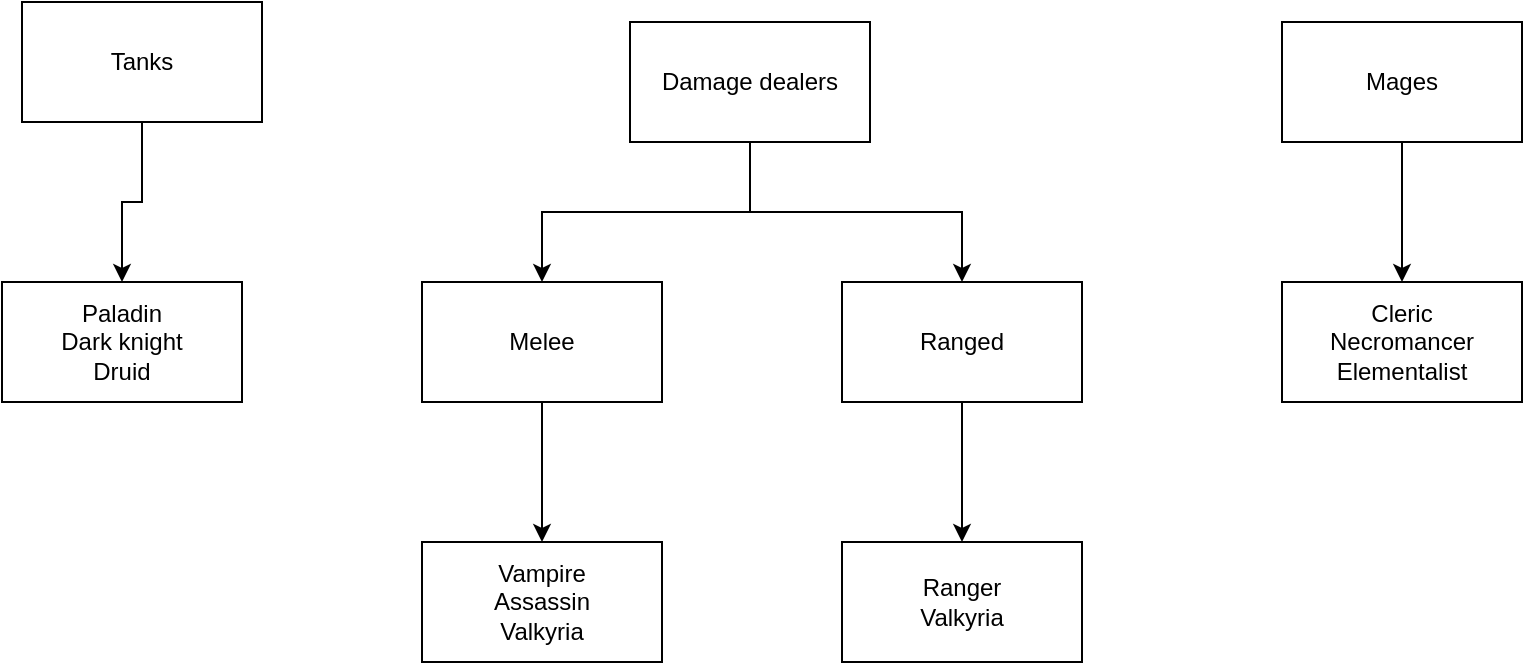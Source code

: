 <mxfile version="26.0.16" pages="12">
  <diagram name="Classes" id="5YO92Rt61V_yBTOGh588">
    <mxGraphModel dx="1434" dy="800" grid="1" gridSize="10" guides="1" tooltips="1" connect="1" arrows="1" fold="1" page="1" pageScale="1" pageWidth="827" pageHeight="1169" math="0" shadow="0">
      <root>
        <mxCell id="0" />
        <mxCell id="1" parent="0" />
        <mxCell id="4_ZdhrXCmcMcNxDkdZX3-7" style="edgeStyle=orthogonalEdgeStyle;rounded=0;orthogonalLoop=1;jettySize=auto;html=1;entryX=0.5;entryY=0;entryDx=0;entryDy=0;" parent="1" source="4_ZdhrXCmcMcNxDkdZX3-1" target="4_ZdhrXCmcMcNxDkdZX3-6" edge="1">
          <mxGeometry relative="1" as="geometry" />
        </mxCell>
        <mxCell id="4_ZdhrXCmcMcNxDkdZX3-1" value="Tanks" style="rounded=0;whiteSpace=wrap;html=1;" parent="1" vertex="1">
          <mxGeometry x="50" y="100" width="120" height="60" as="geometry" />
        </mxCell>
        <mxCell id="4_ZdhrXCmcMcNxDkdZX3-8" style="edgeStyle=orthogonalEdgeStyle;rounded=0;orthogonalLoop=1;jettySize=auto;html=1;" parent="1" source="4_ZdhrXCmcMcNxDkdZX3-2" target="4_ZdhrXCmcMcNxDkdZX3-4" edge="1">
          <mxGeometry relative="1" as="geometry" />
        </mxCell>
        <mxCell id="4_ZdhrXCmcMcNxDkdZX3-9" style="edgeStyle=orthogonalEdgeStyle;rounded=0;orthogonalLoop=1;jettySize=auto;html=1;" parent="1" source="4_ZdhrXCmcMcNxDkdZX3-2" target="4_ZdhrXCmcMcNxDkdZX3-5" edge="1">
          <mxGeometry relative="1" as="geometry" />
        </mxCell>
        <mxCell id="4_ZdhrXCmcMcNxDkdZX3-2" value="Damage dealers" style="rounded=0;whiteSpace=wrap;html=1;" parent="1" vertex="1">
          <mxGeometry x="354" y="110" width="120" height="60" as="geometry" />
        </mxCell>
        <mxCell id="4_ZdhrXCmcMcNxDkdZX3-15" style="edgeStyle=orthogonalEdgeStyle;rounded=0;orthogonalLoop=1;jettySize=auto;html=1;entryX=0.5;entryY=0;entryDx=0;entryDy=0;" parent="1" source="4_ZdhrXCmcMcNxDkdZX3-3" target="4_ZdhrXCmcMcNxDkdZX3-12" edge="1">
          <mxGeometry relative="1" as="geometry" />
        </mxCell>
        <mxCell id="4_ZdhrXCmcMcNxDkdZX3-3" value="Mages" style="rounded=0;whiteSpace=wrap;html=1;" parent="1" vertex="1">
          <mxGeometry x="680" y="110" width="120" height="60" as="geometry" />
        </mxCell>
        <mxCell id="4_ZdhrXCmcMcNxDkdZX3-13" style="edgeStyle=orthogonalEdgeStyle;rounded=0;orthogonalLoop=1;jettySize=auto;html=1;" parent="1" source="4_ZdhrXCmcMcNxDkdZX3-4" target="4_ZdhrXCmcMcNxDkdZX3-10" edge="1">
          <mxGeometry relative="1" as="geometry" />
        </mxCell>
        <mxCell id="4_ZdhrXCmcMcNxDkdZX3-4" value="Melee" style="rounded=0;whiteSpace=wrap;html=1;" parent="1" vertex="1">
          <mxGeometry x="250" y="240" width="120" height="60" as="geometry" />
        </mxCell>
        <mxCell id="4_ZdhrXCmcMcNxDkdZX3-14" style="edgeStyle=orthogonalEdgeStyle;rounded=0;orthogonalLoop=1;jettySize=auto;html=1;entryX=0.5;entryY=0;entryDx=0;entryDy=0;" parent="1" source="4_ZdhrXCmcMcNxDkdZX3-5" target="4_ZdhrXCmcMcNxDkdZX3-11" edge="1">
          <mxGeometry relative="1" as="geometry" />
        </mxCell>
        <mxCell id="4_ZdhrXCmcMcNxDkdZX3-5" value="Ranged" style="rounded=0;whiteSpace=wrap;html=1;" parent="1" vertex="1">
          <mxGeometry x="460" y="240" width="120" height="60" as="geometry" />
        </mxCell>
        <mxCell id="4_ZdhrXCmcMcNxDkdZX3-6" value="Paladin&lt;br&gt;Dark knight&lt;br&gt;Druid" style="rounded=0;whiteSpace=wrap;html=1;" parent="1" vertex="1">
          <mxGeometry x="40" y="240" width="120" height="60" as="geometry" />
        </mxCell>
        <mxCell id="4_ZdhrXCmcMcNxDkdZX3-10" value="Vampire&lt;br&gt;Assassin&lt;br&gt;Valkyria" style="rounded=0;whiteSpace=wrap;html=1;" parent="1" vertex="1">
          <mxGeometry x="250" y="370" width="120" height="60" as="geometry" />
        </mxCell>
        <mxCell id="4_ZdhrXCmcMcNxDkdZX3-11" value="Ranger&lt;br&gt;Valkyria" style="rounded=0;whiteSpace=wrap;html=1;" parent="1" vertex="1">
          <mxGeometry x="460" y="370" width="120" height="60" as="geometry" />
        </mxCell>
        <mxCell id="4_ZdhrXCmcMcNxDkdZX3-12" value="Cleric&lt;br&gt;Necromancer&lt;br&gt;Elementalist" style="rounded=0;whiteSpace=wrap;html=1;" parent="1" vertex="1">
          <mxGeometry x="680" y="240" width="120" height="60" as="geometry" />
        </mxCell>
      </root>
    </mxGraphModel>
  </diagram>
  <diagram id="a_ZkbWQH3GBXtU9xHnOO" name="Paladin skills">
    <mxGraphModel dx="1434" dy="800" grid="1" gridSize="10" guides="1" tooltips="1" connect="1" arrows="1" fold="1" page="1" pageScale="1" pageWidth="827" pageHeight="1169" math="0" shadow="0">
      <root>
        <mxCell id="0" />
        <mxCell id="1" parent="0" />
        <mxCell id="Qk41WG01Jv99zR6Wr-Cs-1" value="&lt;b&gt;Defence buff&lt;/b&gt;&lt;br&gt;Increases caster defence" style="rounded=0;whiteSpace=wrap;html=1;" parent="1" vertex="1">
          <mxGeometry x="70" y="180" width="120" height="60" as="geometry" />
        </mxCell>
        <mxCell id="Qk41WG01Jv99zR6Wr-Cs-2" value="&lt;b&gt;Provocation&lt;/b&gt;&lt;br&gt;Forces an enemy to target caster&amp;nbsp;" style="rounded=0;whiteSpace=wrap;html=1;" parent="1" vertex="1">
          <mxGeometry x="210" y="180" width="120" height="60" as="geometry" />
        </mxCell>
        <mxCell id="Qk41WG01Jv99zR6Wr-Cs-3" value="&lt;b&gt;Heal&lt;/b&gt;&lt;br&gt;Heals caster" style="rounded=0;whiteSpace=wrap;html=1;" parent="1" vertex="1">
          <mxGeometry x="70" y="250" width="120" height="60" as="geometry" />
        </mxCell>
        <mxCell id="Qk41WG01Jv99zR6Wr-Cs-4" value="&lt;b&gt;Shield strike&lt;/b&gt;&lt;br&gt;Caster strikes enemy with shield dealing damage and stunning him" style="rounded=0;whiteSpace=wrap;html=1;" parent="1" vertex="1">
          <mxGeometry x="210" y="250" width="120" height="80" as="geometry" />
        </mxCell>
        <mxCell id="Qk41WG01Jv99zR6Wr-Cs-5" value="&lt;b&gt;Smite&lt;/b&gt;&lt;br&gt;Strikes enemy within skill range with lightning dealing damage and stunning him" style="rounded=0;whiteSpace=wrap;html=1;" parent="1" vertex="1">
          <mxGeometry x="70" y="320" width="120" height="90" as="geometry" />
        </mxCell>
        <mxCell id="Qk41WG01Jv99zR6Wr-Cs-6" value="&lt;b&gt;Sacred blade&lt;/b&gt;&lt;br&gt;Empowers caster&#39;s weapon with holy power and makes it deal additional holy damage" style="rounded=0;whiteSpace=wrap;html=1;" parent="1" vertex="1">
          <mxGeometry x="210" y="340" width="120" height="90" as="geometry" />
        </mxCell>
        <mxCell id="Qk41WG01Jv99zR6Wr-Cs-7" value="&lt;b&gt;Holy ground&lt;/b&gt;&lt;br&gt;Creates holy ring of light. Withing the range ot the spell 60% of damage dealt to allies will be redirected to caster" style="rounded=0;whiteSpace=wrap;html=1;" parent="1" vertex="1">
          <mxGeometry x="70" y="420" width="120" height="110" as="geometry" />
        </mxCell>
        <mxCell id="Qk41WG01Jv99zR6Wr-Cs-8" value="&lt;b&gt;Guardian angel&lt;/b&gt;&lt;br&gt;Makes caster immune to any damage for 6 seconds" style="rounded=0;whiteSpace=wrap;html=1;" parent="1" vertex="1">
          <mxGeometry x="210" y="440" width="120" height="70" as="geometry" />
        </mxCell>
        <mxCell id="Qk41WG01Jv99zR6Wr-Cs-9" value="&lt;b&gt;Flash of light&lt;/b&gt;&lt;br&gt;Deals holy damage around caster" style="rounded=0;whiteSpace=wrap;html=1;" parent="1" vertex="1">
          <mxGeometry x="210" y="520" width="120" height="60" as="geometry" />
        </mxCell>
        <mxCell id="Qk41WG01Jv99zR6Wr-Cs-10" value="&lt;b&gt;Group shield&lt;/b&gt;&lt;br&gt;Puts shield on caster and his allies" style="rounded=0;whiteSpace=wrap;html=1;" parent="1" vertex="1">
          <mxGeometry x="70" y="540" width="120" height="60" as="geometry" />
        </mxCell>
        <mxCell id="Qk41WG01Jv99zR6Wr-Cs-11" value="Active skills" style="rounded=0;whiteSpace=wrap;html=1;" parent="1" vertex="1">
          <mxGeometry x="140" y="60" width="120" height="60" as="geometry" />
        </mxCell>
        <mxCell id="Qk41WG01Jv99zR6Wr-Cs-13" value="Passive skills" style="rhombus;whiteSpace=wrap;html=1;" parent="1" vertex="1">
          <mxGeometry x="460" y="45" width="90" height="90" as="geometry" />
        </mxCell>
        <mxCell id="Qk41WG01Jv99zR6Wr-Cs-15" value="&lt;span style=&quot;color: rgb(0, 0, 0); font-family: Helvetica; font-size: 12px; font-style: normal; font-variant-ligatures: normal; font-variant-caps: normal; font-weight: 400; letter-spacing: normal; orphans: 2; text-align: center; text-indent: 0px; text-transform: none; widows: 2; word-spacing: 0px; -webkit-text-stroke-width: 0px; background-color: rgb(251, 251, 251); text-decoration-thickness: initial; text-decoration-style: initial; text-decoration-color: initial; float: none; display: inline !important;&quot;&gt;Increases defence up to 30% depending on the number of enemies around&lt;/span&gt;" style="rounded=0;whiteSpace=wrap;html=1;" parent="1" vertex="1">
          <mxGeometry x="445" y="190" width="120" height="80" as="geometry" />
        </mxCell>
        <mxCell id="Qk41WG01Jv99zR6Wr-Cs-16" value="Healing efficiency increases depending on missing health" style="rounded=0;whiteSpace=wrap;html=1;" parent="1" vertex="1">
          <mxGeometry x="445" y="300" width="120" height="60" as="geometry" />
        </mxCell>
        <mxCell id="Qk41WG01Jv99zR6Wr-Cs-17" value="Target of the &lt;b&gt;Provocation &lt;/b&gt;will be weakened" style="rounded=0;whiteSpace=wrap;html=1;" parent="1" vertex="1">
          <mxGeometry x="445" y="390" width="120" height="60" as="geometry" />
        </mxCell>
        <mxCell id="Qk41WG01Jv99zR6Wr-Cs-18" value="Empowers incoming shields" style="rounded=0;whiteSpace=wrap;html=1;" parent="1" vertex="1">
          <mxGeometry x="445" y="480" width="120" height="60" as="geometry" />
        </mxCell>
        <mxCell id="Qk41WG01Jv99zR6Wr-Cs-19" value="&lt;b&gt;Heal &lt;/b&gt;spell also dispells weak debuffs" style="rounded=0;whiteSpace=wrap;html=1;" parent="1" vertex="1">
          <mxGeometry x="445" y="570" width="120" height="60" as="geometry" />
        </mxCell>
        <mxCell id="Qk41WG01Jv99zR6Wr-Cs-20" value="&lt;b&gt;Provocation&lt;/b&gt;&amp;nbsp;spell becomes AOE" style="rounded=0;whiteSpace=wrap;html=1;" parent="1" vertex="1">
          <mxGeometry x="445" y="660" width="120" height="60" as="geometry" />
        </mxCell>
        <mxCell id="CMo8cJfM9r81FE3eYY5_-1" value="PALADIN" style="rounded=0;whiteSpace=wrap;html=1;" parent="1" vertex="1">
          <mxGeometry x="294" y="10" width="120" height="60" as="geometry" />
        </mxCell>
      </root>
    </mxGraphModel>
  </diagram>
  <diagram id="QYnWQv4ALkoKMBw9s8Qj" name="Dark knight skills">
    <mxGraphModel dx="1194" dy="794" grid="1" gridSize="10" guides="1" tooltips="1" connect="1" arrows="1" fold="1" page="1" pageScale="1" pageWidth="827" pageHeight="1169" math="0" shadow="0">
      <root>
        <mxCell id="0" />
        <mxCell id="1" parent="0" />
        <mxCell id="PnilBw7m1zBQXXPj9QeK-1" value="Active skills" style="rounded=0;whiteSpace=wrap;html=1;" parent="1" vertex="1">
          <mxGeometry x="140" y="60" width="120" height="60" as="geometry" />
        </mxCell>
        <mxCell id="PnilBw7m1zBQXXPj9QeK-2" value="Passive skills" style="rhombus;whiteSpace=wrap;html=1;" parent="1" vertex="1">
          <mxGeometry x="460" y="45" width="90" height="90" as="geometry" />
        </mxCell>
        <mxCell id="PnilBw7m1zBQXXPj9QeK-3" value="&lt;b&gt;Wither skull&lt;/b&gt;&lt;br&gt;Caster shots wither skull" style="rounded=0;whiteSpace=wrap;html=1;" parent="1" vertex="1">
          <mxGeometry x="70" y="150" width="120" height="60" as="geometry" />
        </mxCell>
        <mxCell id="PnilBw7m1zBQXXPj9QeK-4" value="&lt;b&gt;AOE debuff&lt;/b&gt;&lt;br&gt;Applies weakness and slowness in area" style="rounded=0;whiteSpace=wrap;html=1;" parent="1" vertex="1">
          <mxGeometry x="210" y="150" width="120" height="60" as="geometry" />
        </mxCell>
        <mxCell id="PnilBw7m1zBQXXPj9QeK-5" value="&lt;b&gt;Debuff consuming&lt;/b&gt;&lt;br&gt;Converts weak debuffs into random buffs" style="rounded=0;whiteSpace=wrap;html=1;" parent="1" vertex="1">
          <mxGeometry x="70" y="220" width="120" height="60" as="geometry" />
        </mxCell>
        <mxCell id="PnilBw7m1zBQXXPj9QeK-6" value="&lt;b&gt;Sphere of darkness&lt;br&gt;&lt;/b&gt;Traps the target in a sphere of darkness which pulls it helplessly upwards and continually damages it&lt;b&gt;&lt;br&gt;&lt;/b&gt;" style="rounded=0;whiteSpace=wrap;html=1;" parent="1" vertex="1">
          <mxGeometry x="210" y="220" width="120" height="110" as="geometry" />
        </mxCell>
        <mxCell id="X_YfPTtkQYmcb06juHa1-1" value="&lt;b&gt;Provocation&lt;/b&gt;&lt;br&gt;Forces an enemy to target caster&amp;nbsp;" style="rounded=0;whiteSpace=wrap;html=1;" parent="1" vertex="1">
          <mxGeometry x="70" y="290" width="120" height="60" as="geometry" />
        </mxCell>
        <mxCell id="X_YfPTtkQYmcb06juHa1-2" value="&lt;b&gt;Dark mark&lt;/b&gt;&lt;br&gt;Applies on enemy mark that will deal damage overtime and heal caster" style="rounded=0;whiteSpace=wrap;html=1;" parent="1" vertex="1">
          <mxGeometry x="210" y="340" width="120" height="80" as="geometry" />
        </mxCell>
        <mxCell id="X_YfPTtkQYmcb06juHa1-3" value="&lt;b&gt;???&lt;/b&gt;&lt;br&gt;All incoming damage will heal caster for 6 seconds" style="rounded=0;whiteSpace=wrap;html=1;" parent="1" vertex="1">
          <mxGeometry x="70" y="360" width="120" height="70" as="geometry" />
        </mxCell>
        <mxCell id="dL89rpgIEAMhsnDjsFOg-1" value="&lt;b&gt;Defence buff&lt;/b&gt;&lt;br&gt;Increases caster defence" style="rounded=0;whiteSpace=wrap;html=1;" parent="1" vertex="1">
          <mxGeometry x="210" y="430" width="120" height="60" as="geometry" />
        </mxCell>
        <mxCell id="dL89rpgIEAMhsnDjsFOg-2" value="&lt;b&gt;Dark flame aura&lt;/b&gt;&lt;br&gt;Applies aura on caster. Any enemy attacking caster in melee will be set on dark fire" style="rounded=0;whiteSpace=wrap;html=1;" parent="1" vertex="1">
          <mxGeometry x="70" y="440" width="120" height="100" as="geometry" />
        </mxCell>
        <mxCell id="dL89rpgIEAMhsnDjsFOg-3" value="&lt;b&gt;Corrosion&amp;nbsp;&lt;/b&gt;&lt;br&gt;Decreses defence of target" style="rounded=0;whiteSpace=wrap;html=1;" parent="1" vertex="1">
          <mxGeometry x="210" y="500" width="120" height="60" as="geometry" />
        </mxCell>
        <mxCell id="gsC32pd3UEvuBwT5Xu2q-1" value="&lt;span style=&quot;color: rgb(0, 0, 0); font-family: Helvetica; font-size: 12px; font-style: normal; font-variant-ligatures: normal; font-variant-caps: normal; font-weight: 400; letter-spacing: normal; orphans: 2; text-align: center; text-indent: 0px; text-transform: none; widows: 2; word-spacing: 0px; -webkit-text-stroke-width: 0px; background-color: rgb(251, 251, 251); text-decoration-thickness: initial; text-decoration-style: initial; text-decoration-color: initial; float: none; display: inline !important;&quot;&gt;Increases damage of depending on the caster&#39;s missing health&lt;/span&gt;" style="rounded=0;whiteSpace=wrap;html=1;" parent="1" vertex="1">
          <mxGeometry x="445" y="170" width="120" height="80" as="geometry" />
        </mxCell>
        <mxCell id="aMhE6VZin-dWv_1qIQqr-1" value="Empowers incoming shields" style="rounded=0;whiteSpace=wrap;html=1;" parent="1" vertex="1">
          <mxGeometry x="445" y="270" width="120" height="60" as="geometry" />
        </mxCell>
        <mxCell id="aMhE6VZin-dWv_1qIQqr-2" value="Increases critical attack chance to targets of &lt;b&gt;Provocation&lt;/b&gt;" style="rounded=0;whiteSpace=wrap;html=1;" parent="1" vertex="1">
          <mxGeometry x="445" y="350" width="120" height="60" as="geometry" />
        </mxCell>
        <mxCell id="ISmS6HPA0FQe5Dg5BB33-1" value="&lt;b&gt;Provocation&lt;/b&gt;&amp;nbsp;spell becomes AOE" style="rounded=0;whiteSpace=wrap;html=1;" parent="1" vertex="1">
          <mxGeometry x="445" y="430" width="120" height="60" as="geometry" />
        </mxCell>
        <mxCell id="ISmS6HPA0FQe5Dg5BB33-2" value="" style="rounded=0;whiteSpace=wrap;html=1;" parent="1" vertex="1">
          <mxGeometry x="445" y="510" width="120" height="60" as="geometry" />
        </mxCell>
        <mxCell id="ISmS6HPA0FQe5Dg5BB33-3" value="" style="rounded=0;whiteSpace=wrap;html=1;" parent="1" vertex="1">
          <mxGeometry x="445" y="590" width="120" height="60" as="geometry" />
        </mxCell>
        <mxCell id="FYDyJO2RCd3XHlXXNUF8-1" value="DARK KNIGHT" style="rounded=0;whiteSpace=wrap;html=1;" vertex="1" parent="1">
          <mxGeometry x="310" y="10" width="120" height="60" as="geometry" />
        </mxCell>
      </root>
    </mxGraphModel>
  </diagram>
  <diagram id="JCaLJom1tjjlSRkD2pwC" name="Druid skills">
    <mxGraphModel dx="1194" dy="794" grid="1" gridSize="10" guides="1" tooltips="1" connect="1" arrows="1" fold="1" page="1" pageScale="1" pageWidth="827" pageHeight="1169" math="0" shadow="0">
      <root>
        <mxCell id="0" />
        <mxCell id="1" parent="0" />
        <mxCell id="grjGnfIvpwvRAxUywPeM-1" value="Active skills" style="rounded=0;whiteSpace=wrap;html=1;" parent="1" vertex="1">
          <mxGeometry x="140" y="60" width="120" height="60" as="geometry" />
        </mxCell>
        <mxCell id="grjGnfIvpwvRAxUywPeM-2" value="Passive skills" style="rhombus;whiteSpace=wrap;html=1;" parent="1" vertex="1">
          <mxGeometry x="460" y="45" width="90" height="90" as="geometry" />
        </mxCell>
        <mxCell id="grjGnfIvpwvRAxUywPeM-3" value="&lt;b&gt;Thorns&lt;/b&gt;&lt;br&gt;spikes grow on the armor and deal damage to melee attackers" style="rounded=0;whiteSpace=wrap;html=1;" parent="1" vertex="1">
          <mxGeometry x="80" y="135" width="120" height="90" as="geometry" />
        </mxCell>
        <mxCell id="grjGnfIvpwvRAxUywPeM-4" value="AOE root&lt;br&gt;&lt;span style=&quot;font-weight: normal;&quot;&gt;Vines wrap enemies aroung, preventing em from moving&lt;/span&gt;" style="rounded=0;whiteSpace=wrap;html=1;fontStyle=1" parent="1" vertex="1">
          <mxGeometry x="210" y="135" width="120" height="70" as="geometry" />
        </mxCell>
        <mxCell id="grjGnfIvpwvRAxUywPeM-5" value="&lt;b&gt;Turtle stance&lt;/b&gt;&lt;br&gt;Armor and healh regen buff" style="rounded=0;whiteSpace=wrap;html=1;" parent="1" vertex="1">
          <mxGeometry x="210" y="210" width="120" height="60" as="geometry" />
        </mxCell>
        <mxCell id="grjGnfIvpwvRAxUywPeM-6" value="&lt;b&gt;Tiger stance&lt;/b&gt;&lt;br&gt;Attack damage and attack speed buff" style="rounded=0;whiteSpace=wrap;html=1;" parent="1" vertex="1">
          <mxGeometry x="80" y="230" width="120" height="60" as="geometry" />
        </mxCell>
        <mxCell id="grjGnfIvpwvRAxUywPeM-7" value="Deer stance&lt;br&gt;&lt;span style=&quot;font-weight: normal;&quot;&gt;Moving speed and jump height buff&lt;/span&gt;" style="rounded=0;whiteSpace=wrap;html=1;fontStyle=1" parent="1" vertex="1">
          <mxGeometry x="210" y="280" width="120" height="60" as="geometry" />
        </mxCell>
        <mxCell id="grjGnfIvpwvRAxUywPeM-8" value="&lt;b&gt;Sandstorm&lt;/b&gt;&lt;br&gt;AOE damage and slowness around caster" style="rounded=0;whiteSpace=wrap;html=1;" parent="1" vertex="1">
          <mxGeometry x="80" y="300" width="120" height="70" as="geometry" />
        </mxCell>
        <mxCell id="grjGnfIvpwvRAxUywPeM-9" value="Wild shape&lt;br&gt;&lt;span style=&quot;font-weight: normal;&quot;&gt;Transform caster into powerfull beast&lt;/span&gt;" style="rounded=0;whiteSpace=wrap;html=1;fontStyle=1" parent="1" vertex="1">
          <mxGeometry x="210" y="350" width="120" height="60" as="geometry" />
        </mxCell>
        <mxCell id="grjGnfIvpwvRAxUywPeM-11" value="&lt;b&gt;Summon spirit wolves&lt;/b&gt;&lt;br&gt;Summons 2 spirit wolves to help caster in fight" style="rounded=0;whiteSpace=wrap;html=1;" parent="1" vertex="1">
          <mxGeometry x="80" y="380" width="120" height="80" as="geometry" />
        </mxCell>
        <mxCell id="grjGnfIvpwvRAxUywPeM-12" value="Wisp&lt;br&gt;&lt;span style=&quot;font-weight: normal;&quot;&gt;Summons glowing wisp following caster and dispelling debuffs&lt;/span&gt;" style="rounded=0;whiteSpace=wrap;html=1;fontStyle=1" parent="1" vertex="1">
          <mxGeometry x="210" y="420" width="120" height="70" as="geometry" />
        </mxCell>
        <mxCell id="grjGnfIvpwvRAxUywPeM-13" value="Heal&lt;br&gt;&lt;span style=&quot;font-weight: normal;&quot;&gt;Heals caster&lt;/span&gt;" style="rounded=0;whiteSpace=wrap;html=1;fontStyle=1" parent="1" vertex="1">
          <mxGeometry x="80" y="470" width="120" height="50" as="geometry" />
        </mxCell>
        <mxCell id="grjGnfIvpwvRAxUywPeM-14" value="&lt;b&gt;Poisonous cloud&lt;/b&gt;&lt;br&gt;Sandstorm tusns into could of poison and applies stacks of poison instead of slowness" style="rounded=0;whiteSpace=wrap;html=1;" parent="1" vertex="1">
          <mxGeometry x="445" y="160" width="120" height="100" as="geometry" />
        </mxCell>
        <mxCell id="grjGnfIvpwvRAxUywPeM-15" value="Owlbear&lt;br&gt;&lt;span style=&quot;font-weight: 400;&quot;&gt;Empowers wild shape form&lt;/span&gt;" style="rounded=0;whiteSpace=wrap;html=1;fontStyle=1" parent="1" vertex="1">
          <mxGeometry x="445" y="280" width="120" height="60" as="geometry" />
        </mxCell>
        <mxCell id="grjGnfIvpwvRAxUywPeM-16" value="Healing aura&lt;br&gt;&lt;span style=&quot;font-weight: 400;&quot;&gt;Enchance healing of nearby allies&lt;/span&gt;" style="rounded=0;whiteSpace=wrap;html=1;fontStyle=1" parent="1" vertex="1">
          <mxGeometry x="445" y="360" width="120" height="60" as="geometry" />
        </mxCell>
        <mxCell id="grjGnfIvpwvRAxUywPeM-17" value="Poisonous thorns&lt;br&gt;&lt;span style=&quot;font-weight: normal;&quot;&gt;Thorns applies poison on damaged attackers&lt;/span&gt;" style="rounded=0;whiteSpace=wrap;html=1;fontStyle=1" parent="1" vertex="1">
          <mxGeometry x="445" y="440" width="120" height="70" as="geometry" />
        </mxCell>
        <mxCell id="grjGnfIvpwvRAxUywPeM-18" value="&lt;b&gt;Stance master&lt;/b&gt;&lt;br&gt;Getting small buff after changing stance" style="rounded=0;whiteSpace=wrap;html=1;" parent="1" vertex="1">
          <mxGeometry x="445" y="530" width="120" height="60" as="geometry" />
        </mxCell>
        <mxCell id="grjGnfIvpwvRAxUywPeM-19" value="Spiritual resonance&lt;br&gt;&lt;span style=&quot;font-weight: normal;&quot;&gt;Empowers summoned spirit wolves&lt;/span&gt;" style="rounded=0;whiteSpace=wrap;html=1;fontStyle=1" parent="1" vertex="1">
          <mxGeometry x="445" y="610" width="120" height="70" as="geometry" />
        </mxCell>
        <mxCell id="FlBCzlqgFXbAD2K_OSbX-1" value="DRUID" style="rounded=0;whiteSpace=wrap;html=1;" vertex="1" parent="1">
          <mxGeometry x="300" y="10" width="120" height="60" as="geometry" />
        </mxCell>
      </root>
    </mxGraphModel>
  </diagram>
  <diagram id="5Hvm088P5u3thkRrEjVC" name="Ranger skills">
    <mxGraphModel dx="1194" dy="794" grid="1" gridSize="10" guides="1" tooltips="1" connect="1" arrows="1" fold="1" page="1" pageScale="1" pageWidth="827" pageHeight="1169" math="0" shadow="0">
      <root>
        <mxCell id="0" />
        <mxCell id="1" parent="0" />
        <mxCell id="apMFGJzaOHh0xMqJPkod-1" value="Active skills" style="rounded=0;whiteSpace=wrap;html=1;" parent="1" vertex="1">
          <mxGeometry x="140" y="60" width="120" height="60" as="geometry" />
        </mxCell>
        <mxCell id="apMFGJzaOHh0xMqJPkod-2" value="Passive skills" style="rhombus;whiteSpace=wrap;html=1;" parent="1" vertex="1">
          <mxGeometry x="460" y="45" width="90" height="90" as="geometry" />
        </mxCell>
        <mxCell id="apMFGJzaOHh0xMqJPkod-3" value="&lt;b&gt;Poisonous edge&lt;/b&gt;&lt;br&gt;Your next attack applies poison&amp;nbsp;" style="rounded=0;whiteSpace=wrap;html=1;" parent="1" vertex="1">
          <mxGeometry x="70" y="130" width="120" height="60" as="geometry" />
        </mxCell>
        <mxCell id="apMFGJzaOHh0xMqJPkod-4" value="Arrow rain applies slowness on affected enemies" style="rounded=0;whiteSpace=wrap;html=1;" parent="1" vertex="1">
          <mxGeometry x="445" y="180" width="120" height="60" as="geometry" />
        </mxCell>
        <mxCell id="apMFGJzaOHh0xMqJPkod-5" value="&lt;b&gt;Tame creature&lt;/b&gt;&lt;br&gt;Taming living creature to help caster in fight" style="rounded=0;whiteSpace=wrap;html=1;" parent="1" vertex="1">
          <mxGeometry x="200" y="130" width="120" height="60" as="geometry" />
        </mxCell>
        <mxCell id="apMFGJzaOHh0xMqJPkod-6" value="Life vision&lt;br&gt;&lt;span style=&quot;font-weight: normal;&quot;&gt;Allows to see nearby living cratures&lt;/span&gt;" style="rounded=0;whiteSpace=wrap;html=1;fontStyle=1" parent="1" vertex="1">
          <mxGeometry x="70" y="200" width="120" height="60" as="geometry" />
        </mxCell>
        <mxCell id="apMFGJzaOHh0xMqJPkod-7" value="Evasion&lt;br&gt;&lt;span style=&quot;font-weight: normal;&quot;&gt;Provides chance to ignore incoming attack&lt;/span&gt;" style="rounded=0;whiteSpace=wrap;html=1;fontStyle=1" parent="1" vertex="1">
          <mxGeometry x="200" y="200" width="120" height="70" as="geometry" />
        </mxCell>
        <mxCell id="apMFGJzaOHh0xMqJPkod-8" value="Agility buff&lt;br&gt;&lt;span style=&quot;font-weight: normal;&quot;&gt;Move speed and jump boost buff&lt;/span&gt;" style="rounded=0;whiteSpace=wrap;html=1;fontStyle=1" parent="1" vertex="1">
          <mxGeometry x="70" y="270" width="120" height="60" as="geometry" />
        </mxCell>
        <mxCell id="apMFGJzaOHh0xMqJPkod-9" value="Arrow rain&lt;br&gt;&lt;span style=&quot;font-weight: normal;&quot;&gt;AOE attack summoning rain of arrows (only with ranged weapons)&lt;/span&gt;" style="rounded=0;whiteSpace=wrap;html=1;fontStyle=1" parent="1" vertex="1">
          <mxGeometry x="200" y="270" width="120" height="80" as="geometry" />
        </mxCell>
        <mxCell id="apMFGJzaOHh0xMqJPkod-10" value="Armor break&lt;br&gt;&lt;span style=&quot;font-weight: 400;&quot;&gt;Your next attack decreases target armor for 6 seconds&lt;/span&gt;" style="rounded=0;whiteSpace=wrap;html=1;fontStyle=1" parent="1" vertex="1">
          <mxGeometry x="70" y="340" width="120" height="70" as="geometry" />
        </mxCell>
        <mxCell id="apMFGJzaOHh0xMqJPkod-11" value="Mark&lt;br&gt;&lt;span style=&quot;font-weight: normal;&quot;&gt;Mark enemy. Tamed creatures will attack marked enemy&lt;/span&gt;" style="rounded=0;whiteSpace=wrap;html=1;fontStyle=1" parent="1" vertex="1">
          <mxGeometry x="200" y="360" width="120" height="70" as="geometry" />
        </mxCell>
        <mxCell id="apMFGJzaOHh0xMqJPkod-12" value="Attack speed buff&lt;br&gt;&lt;span style=&quot;font-weight: normal;&quot;&gt;&lt;br&gt;&lt;/span&gt;" style="rounded=0;whiteSpace=wrap;html=1;fontStyle=1" parent="1" vertex="1">
          <mxGeometry x="70" y="420" width="120" height="60" as="geometry" />
        </mxCell>
        <mxCell id="apMFGJzaOHh0xMqJPkod-13" value="Piercing shot&lt;br&gt;&lt;span style=&quot;font-weight: normal;&quot;&gt;Empowers your next attack to deal additional damage and come though enemies&lt;br&gt;&lt;/span&gt;" style="rounded=0;whiteSpace=wrap;html=1;fontStyle=1" parent="1" vertex="1">
          <mxGeometry x="200" y="440" width="120" height="100" as="geometry" />
        </mxCell>
        <mxCell id="apMFGJzaOHh0xMqJPkod-14" value="Tamed creature buff" style="rounded=0;whiteSpace=wrap;html=1;" parent="1" vertex="1">
          <mxGeometry x="445" y="260" width="120" height="60" as="geometry" />
        </mxCell>
        <mxCell id="apMFGJzaOHh0xMqJPkod-15" value="Piercing shot heals caster for % of damage dealt" style="rounded=0;whiteSpace=wrap;html=1;" parent="1" vertex="1">
          <mxGeometry x="445" y="340" width="120" height="60" as="geometry" />
        </mxCell>
        <mxCell id="apMFGJzaOHh0xMqJPkod-16" value="Heal sharing&lt;br&gt;Your heal also affects tamed creature" style="rounded=0;whiteSpace=wrap;html=1;" parent="1" vertex="1">
          <mxGeometry x="445" y="420" width="120" height="60" as="geometry" />
        </mxCell>
        <mxCell id="apMFGJzaOHh0xMqJPkod-17" value="Sniper&lt;br&gt;Gravity doesnt affects your shots" style="rounded=0;whiteSpace=wrap;html=1;" parent="1" vertex="1">
          <mxGeometry x="445" y="500" width="120" height="60" as="geometry" />
        </mxCell>
        <mxCell id="apMFGJzaOHh0xMqJPkod-18" value="Mark increase attack crit chance to marked enemy" style="rounded=0;whiteSpace=wrap;html=1;" parent="1" vertex="1">
          <mxGeometry x="445" y="585" width="120" height="60" as="geometry" />
        </mxCell>
        <mxCell id="OYR3cexKovVWf8_jzQBf-1" value="RANGER" style="rounded=0;whiteSpace=wrap;html=1;" vertex="1" parent="1">
          <mxGeometry x="300" y="10" width="120" height="60" as="geometry" />
        </mxCell>
      </root>
    </mxGraphModel>
  </diagram>
  <diagram id="5XWuso9PIzkloQBPBJv2" name="Valkyrie skills">
    <mxGraphModel dx="1194" dy="794" grid="1" gridSize="10" guides="1" tooltips="1" connect="1" arrows="1" fold="1" page="1" pageScale="1" pageWidth="827" pageHeight="1169" math="0" shadow="0">
      <root>
        <mxCell id="0" />
        <mxCell id="1" parent="0" />
        <mxCell id="bXzIat0_mMu8iVZzuMcC-1" value="Active skills" style="rounded=0;whiteSpace=wrap;html=1;" parent="1" vertex="1">
          <mxGeometry x="140" y="60" width="120" height="60" as="geometry" />
        </mxCell>
        <mxCell id="bXzIat0_mMu8iVZzuMcC-2" value="Passive skills" style="rhombus;whiteSpace=wrap;html=1;" parent="1" vertex="1">
          <mxGeometry x="460" y="45" width="90" height="90" as="geometry" />
        </mxCell>
        <mxCell id="bXzIat0_mMu8iVZzuMcC-3" value="Valhalla warrior&lt;br&gt;&lt;span style=&quot;font-weight: normal;&quot;&gt;Attack speed increaces depending on missing health&lt;/span&gt;" style="rounded=0;whiteSpace=wrap;html=1;fontStyle=1" parent="1" vertex="1">
          <mxGeometry x="445" y="160" width="120" height="70" as="geometry" />
        </mxCell>
        <mxCell id="bXzIat0_mMu8iVZzuMcC-4" value="&lt;b&gt;Unbreakable will&lt;/b&gt;&lt;br&gt;Does not allow caster&#39;s health points fall below zero for 6 seconds" style="rounded=0;whiteSpace=wrap;html=1;" parent="1" vertex="1">
          <mxGeometry x="70" y="130" width="120" height="80" as="geometry" />
        </mxCell>
        <mxCell id="bXzIat0_mMu8iVZzuMcC-5" value="Vakyrie step&lt;br&gt;&lt;span style=&quot;font-weight: normal;&quot;&gt;Allows caster to walk in the air&amp;nbsp;&lt;/span&gt;" style="rounded=0;whiteSpace=wrap;html=1;fontStyle=1" parent="1" vertex="1">
          <mxGeometry x="200" y="130" width="120" height="60" as="geometry" />
        </mxCell>
        <mxCell id="bXzIat0_mMu8iVZzuMcC-6" value="Fury&lt;br&gt;&lt;span style=&quot;font-weight: normal;&quot;&gt;Attack speed and vampirism buff&lt;/span&gt;" style="rounded=0;whiteSpace=wrap;html=1;fontStyle=1" parent="1" vertex="1">
          <mxGeometry x="70" y="220" width="120" height="60" as="geometry" />
        </mxCell>
        <mxCell id="bXzIat0_mMu8iVZzuMcC-7" value="Heroic ascention&lt;br&gt;&lt;span style=&quot;font-weight: 400;&quot;&gt;Caster jumps high in the sky&lt;/span&gt;" style="rounded=0;whiteSpace=wrap;html=1;fontStyle=1" parent="1" vertex="1">
          <mxGeometry x="200" y="200" width="120" height="60" as="geometry" />
        </mxCell>
        <mxCell id="bXzIat0_mMu8iVZzuMcC-8" value="Move speed and jump height buff" style="rounded=0;whiteSpace=wrap;html=1;" parent="1" vertex="1">
          <mxGeometry x="200" y="270" width="120" height="60" as="geometry" />
        </mxCell>
        <mxCell id="bXzIat0_mMu8iVZzuMcC-9" value="&lt;b&gt;Descending&lt;/b&gt;&lt;br&gt;Caster falls to the ground dealing damage around and getting shield" style="rounded=0;whiteSpace=wrap;html=1;" parent="1" vertex="1">
          <mxGeometry x="70" y="290" width="120" height="85" as="geometry" />
        </mxCell>
        <mxCell id="bXzIat0_mMu8iVZzuMcC-11" value="Caster jumps to the ally healing him and giving shield" style="rounded=0;whiteSpace=wrap;html=1;" parent="1" vertex="1">
          <mxGeometry x="200" y="340" width="120" height="60" as="geometry" />
        </mxCell>
        <mxCell id="bXzIat0_mMu8iVZzuMcC-12" value="Multishot&lt;br&gt;&lt;span style=&quot;font-weight: normal;&quot;&gt;Shots creates additional projectile dealing 70% of damage (ranged weapons only)&lt;/span&gt;" style="rounded=0;whiteSpace=wrap;html=1;fontStyle=1" parent="1" vertex="1">
          <mxGeometry x="70" y="380" width="120" height="100" as="geometry" />
        </mxCell>
        <mxCell id="bXzIat0_mMu8iVZzuMcC-13" value="&lt;b&gt;Blinding shot&lt;/b&gt;&lt;br&gt;Next shot creates explosion applying blindness in some range" style="rounded=0;whiteSpace=wrap;html=1;" parent="1" vertex="1">
          <mxGeometry x="200" y="405" width="120" height="80" as="geometry" />
        </mxCell>
        <mxCell id="bXzIat0_mMu8iVZzuMcC-14" value="" style="rounded=0;whiteSpace=wrap;html=1;" parent="1" vertex="1">
          <mxGeometry x="70" y="490" width="120" height="60" as="geometry" />
        </mxCell>
        <mxCell id="bXzIat0_mMu8iVZzuMcC-15" value="Unbreakable will can be used on an ally" style="rounded=0;whiteSpace=wrap;html=1;fontStyle=0" parent="1" vertex="1">
          <mxGeometry x="445" y="250" width="120" height="60" as="geometry" />
        </mxCell>
        <mxCell id="bXzIat0_mMu8iVZzuMcC-16" value="Descending also gives shield to allies" style="rounded=0;whiteSpace=wrap;html=1;" parent="1" vertex="1">
          <mxGeometry x="445" y="330" width="120" height="60" as="geometry" />
        </mxCell>
        <mxCell id="bXzIat0_mMu8iVZzuMcC-17" value="Unbreakable will will be activated automaticaly on taking lethal damage" style="rounded=0;whiteSpace=wrap;html=1;" parent="1" vertex="1">
          <mxGeometry x="445" y="410" width="120" height="70" as="geometry" />
        </mxCell>
        <mxCell id="bXzIat0_mMu8iVZzuMcC-18" value="" style="rounded=0;whiteSpace=wrap;html=1;" parent="1" vertex="1">
          <mxGeometry x="445" y="500" width="120" height="60" as="geometry" />
        </mxCell>
        <mxCell id="bXzIat0_mMu8iVZzuMcC-19" value="" style="rounded=0;whiteSpace=wrap;html=1;" parent="1" vertex="1">
          <mxGeometry x="445" y="584.5" width="120" height="60" as="geometry" />
        </mxCell>
        <mxCell id="RuyGl9dAAzaT1ykzegwP-1" value="VALKYRIE" style="rounded=0;whiteSpace=wrap;html=1;" vertex="1" parent="1">
          <mxGeometry x="300" y="20" width="120" height="60" as="geometry" />
        </mxCell>
      </root>
    </mxGraphModel>
  </diagram>
  <diagram id="Pn5ui4PiQjrbvh2nuYPf" name="Vampire skills">
    <mxGraphModel dx="1194" dy="750" grid="1" gridSize="10" guides="1" tooltips="1" connect="1" arrows="1" fold="1" page="1" pageScale="1" pageWidth="827" pageHeight="1169" math="0" shadow="0">
      <root>
        <mxCell id="0" />
        <mxCell id="1" parent="0" />
        <mxCell id="NvKarkFe3GAmfJbbfenJ-1" value="Active skills" style="rounded=0;whiteSpace=wrap;html=1;" parent="1" vertex="1">
          <mxGeometry x="140" y="60" width="120" height="60" as="geometry" />
        </mxCell>
        <mxCell id="NvKarkFe3GAmfJbbfenJ-2" value="Passive skills" style="rhombus;whiteSpace=wrap;html=1;" parent="1" vertex="1">
          <mxGeometry x="460" y="45" width="90" height="90" as="geometry" />
        </mxCell>
        <mxCell id="NvKarkFe3GAmfJbbfenJ-3" value="&lt;b&gt;Vampire nature&lt;/b&gt;&lt;br&gt;Melee attacks heals for % of damage dealt" style="rounded=0;whiteSpace=wrap;html=1;" parent="1" vertex="1">
          <mxGeometry x="445" y="160" width="120" height="60" as="geometry" />
        </mxCell>
        <mxCell id="NvKarkFe3GAmfJbbfenJ-4" value="&lt;b&gt;Bloody bats&lt;/b&gt;&lt;br&gt;Summons swarn of magical bloody bats attacking the target and healing caster after returning" style="rounded=0;whiteSpace=wrap;html=1;" parent="1" vertex="1">
          <mxGeometry x="70" y="130" width="120" height="100" as="geometry" />
        </mxCell>
        <mxCell id="NvKarkFe3GAmfJbbfenJ-5" value="&lt;b&gt;Debuff conversion&lt;/b&gt;&lt;br&gt;Converts weak debuffs into random weak buffs" style="rounded=0;whiteSpace=wrap;html=1;" parent="1" vertex="1">
          <mxGeometry x="200" y="130" width="120" height="70" as="geometry" />
        </mxCell>
        <mxCell id="NvKarkFe3GAmfJbbfenJ-6" value="Bloody vision&lt;br&gt;&lt;span style=&quot;font-weight: normal;&quot;&gt;Allows caster to see nearby living creatures&lt;/span&gt;" style="rounded=0;whiteSpace=wrap;html=1;fontStyle=1" parent="1" vertex="1">
          <mxGeometry x="200" y="210" width="120" height="70" as="geometry" />
        </mxCell>
        <mxCell id="NvKarkFe3GAmfJbbfenJ-7" value="Blood rage&lt;br&gt;&lt;span style=&quot;font-weight: normal;&quot;&gt;Buffs attack and move speed, consumes 1 health per 2 ticks&lt;/span&gt;" style="rounded=0;whiteSpace=wrap;html=1;fontStyle=1" parent="1" vertex="1">
          <mxGeometry x="70" y="240" width="120" height="80" as="geometry" />
        </mxCell>
        <mxCell id="NvKarkFe3GAmfJbbfenJ-8" value="&lt;b&gt;Life drain&lt;/b&gt;&lt;br&gt;Deals damage to target, applies slowness and heals cater for % of damage dealt" style="rounded=0;whiteSpace=wrap;html=1;" parent="1" vertex="1">
          <mxGeometry x="200" y="290" width="120" height="100" as="geometry" />
        </mxCell>
        <mxCell id="NvKarkFe3GAmfJbbfenJ-9" value="&lt;b&gt;Blood explosion&lt;/b&gt;&lt;br&gt;AOE damage around player" style="rounded=0;whiteSpace=wrap;html=1;" parent="1" vertex="1">
          <mxGeometry x="70" y="330" width="120" height="60" as="geometry" />
        </mxCell>
        <mxCell id="NvKarkFe3GAmfJbbfenJ-10" value="&lt;b&gt;Crimson lightning&lt;/b&gt;&lt;br&gt;Strikes target with red lightning stunning him" style="rounded=0;whiteSpace=wrap;html=1;" parent="1" vertex="1">
          <mxGeometry x="200" y="400" width="120" height="60" as="geometry" />
        </mxCell>
        <mxCell id="NvKarkFe3GAmfJbbfenJ-11" value="&lt;b&gt;Crimson blink&lt;/b&gt;&lt;br&gt;Teleports caster to the point of sight" style="rounded=0;whiteSpace=wrap;html=1;" parent="1" vertex="1">
          <mxGeometry x="70" y="400" width="120" height="60" as="geometry" />
        </mxCell>
        <mxCell id="NvKarkFe3GAmfJbbfenJ-12" value="Insatiable hunger&lt;br&gt;&lt;span style=&quot;font-weight: normal;&quot;&gt;Effectiveness of incoming heal increases with missing health&lt;/span&gt;" style="rounded=0;whiteSpace=wrap;html=1;fontStyle=1" parent="1" vertex="1">
          <mxGeometry x="445" y="240" width="120" height="80" as="geometry" />
        </mxCell>
        <mxCell id="NvKarkFe3GAmfJbbfenJ-13" value="Toxic blood&lt;br&gt;&lt;span style=&quot;font-weight: normal;&quot;&gt;10% chance to apply poison on enemies hit by your spells&lt;/span&gt;" style="rounded=0;whiteSpace=wrap;html=1;fontStyle=1" parent="1" vertex="1">
          <mxGeometry x="445" y="340" width="120" height="60" as="geometry" />
        </mxCell>
        <mxCell id="NvKarkFe3GAmfJbbfenJ-14" value="&lt;b&gt;Bloody carnival&lt;/b&gt;&lt;br&gt;Afteh each kill u restore 40% of your missing health" style="rounded=0;whiteSpace=wrap;html=1;" parent="1" vertex="1">
          <mxGeometry x="445" y="420" width="120" height="70" as="geometry" />
        </mxCell>
        <mxCell id="NvKarkFe3GAmfJbbfenJ-15" value="Smell of blood&lt;br&gt;&lt;span style=&quot;font-weight: 400;&quot;&gt;Caster gets attack damage and move speed buff if there are low health enemies around&lt;/span&gt;" style="rounded=0;whiteSpace=wrap;html=1;fontStyle=1" parent="1" vertex="1">
          <mxGeometry x="445" y="510" width="120" height="100" as="geometry" />
        </mxCell>
        <mxCell id="NvKarkFe3GAmfJbbfenJ-16" value="" style="rounded=0;whiteSpace=wrap;html=1;" parent="1" vertex="1">
          <mxGeometry x="445" y="630" width="120" height="60" as="geometry" />
        </mxCell>
        <mxCell id="0fZNMt18DoIWZco6Bfdc-1" value="Bloody feast&lt;br&gt;&lt;span style=&quot;font-weight: normal;&quot;&gt;Explode target and heals hearby allies for % of damage dealt&lt;/span&gt;" style="rounded=0;whiteSpace=wrap;html=1;fontStyle=1" parent="1" vertex="1">
          <mxGeometry x="200" y="470" width="120" height="70" as="geometry" />
        </mxCell>
        <mxCell id="0fZNMt18DoIWZco6Bfdc-2" value="" style="rounded=0;whiteSpace=wrap;html=1;" parent="1" vertex="1">
          <mxGeometry x="70" y="470" width="120" height="60" as="geometry" />
        </mxCell>
        <mxCell id="-72tuS2_6WDHYzHSVF5t-1" value="VAMPIRE" style="rounded=0;whiteSpace=wrap;html=1;" parent="1" vertex="1">
          <mxGeometry x="310" y="20" width="120" height="60" as="geometry" />
        </mxCell>
      </root>
    </mxGraphModel>
  </diagram>
  <diagram id="BbOnZ3K1egGUW8fEwQB-" name="Shadow skills">
    <mxGraphModel dx="1194" dy="794" grid="1" gridSize="10" guides="1" tooltips="1" connect="1" arrows="1" fold="1" page="1" pageScale="1" pageWidth="827" pageHeight="1169" math="0" shadow="0">
      <root>
        <mxCell id="0" />
        <mxCell id="1" parent="0" />
        <mxCell id="1KfGxyG6ZBc5NcKoDfNy-1" value="Active skills" style="rounded=0;whiteSpace=wrap;html=1;" parent="1" vertex="1">
          <mxGeometry x="140" y="60" width="120" height="60" as="geometry" />
        </mxCell>
        <mxCell id="1KfGxyG6ZBc5NcKoDfNy-2" value="Passive skills" style="rhombus;whiteSpace=wrap;html=1;" parent="1" vertex="1">
          <mxGeometry x="460" y="45" width="90" height="90" as="geometry" />
        </mxCell>
        <mxCell id="Mcr3_gtbjjSz4Pd42Ums-1" value="&lt;b&gt;Backstab&lt;/b&gt;&lt;br&gt;Back attacks deal 30% more damage" style="rounded=0;whiteSpace=wrap;html=1;" parent="1" vertex="1">
          <mxGeometry x="445" y="170" width="120" height="60" as="geometry" />
        </mxCell>
        <mxCell id="Mcr3_gtbjjSz4Pd42Ums-2" value="Smokescreen&lt;br&gt;&lt;span style=&quot;font-weight: normal;&quot;&gt;Creates big black cloud which provides invisibility to caster while he&#39;s inside&lt;/span&gt;" style="rounded=0;whiteSpace=wrap;html=1;fontStyle=1" parent="1" vertex="1">
          <mxGeometry x="70" y="130" width="120" height="80" as="geometry" />
        </mxCell>
        <mxCell id="Mcr3_gtbjjSz4Pd42Ums-3" value="&lt;b&gt;Blink&lt;/b&gt;&lt;br&gt;Teleports caster to the point of sight in small range" style="rounded=0;whiteSpace=wrap;html=1;" parent="1" vertex="1">
          <mxGeometry x="200" y="130" width="120" height="70" as="geometry" />
        </mxCell>
        <mxCell id="Mcr3_gtbjjSz4Pd42Ums-4" value="Shadow blades&lt;br&gt;&lt;span style=&quot;font-weight: normal;&quot;&gt;Shots few blade-shaped projectiles&lt;/span&gt;" style="rounded=0;whiteSpace=wrap;html=1;fontStyle=1" parent="1" vertex="1">
          <mxGeometry x="70" y="220" width="120" height="60" as="geometry" />
        </mxCell>
        <mxCell id="Mcr3_gtbjjSz4Pd42Ums-5" value="Sharp blade&lt;br&gt;&lt;span style=&quot;font-weight: normal;&quot;&gt;Your next attack will apply bleeding to the target&lt;/span&gt;" style="rounded=0;whiteSpace=wrap;html=1;fontStyle=1" parent="1" vertex="1">
          <mxGeometry x="200" y="210" width="120" height="70" as="geometry" />
        </mxCell>
        <mxCell id="Mcr3_gtbjjSz4Pd42Ums-6" value="Illusion&lt;br&gt;&lt;span style=&quot;font-weight: normal;&quot;&gt;Creates 2 clones of the caster&lt;/span&gt;" style="rounded=0;whiteSpace=wrap;html=1;fontStyle=1" parent="1" vertex="1">
          <mxGeometry x="70" y="290" width="120" height="60" as="geometry" />
        </mxCell>
        <mxCell id="Mcr3_gtbjjSz4Pd42Ums-7" value="Move speed and attack speed buff" style="rounded=0;whiteSpace=wrap;html=1;fontStyle=0" parent="1" vertex="1">
          <mxGeometry x="200" y="290" width="120" height="60" as="geometry" />
        </mxCell>
        <mxCell id="Mcr3_gtbjjSz4Pd42Ums-8" value="Mark&lt;br&gt;&lt;span style=&quot;font-weight: normal;&quot;&gt;Decreases armor of the target&lt;/span&gt;" style="rounded=0;whiteSpace=wrap;html=1;fontStyle=1" parent="1" vertex="1">
          <mxGeometry x="70" y="360" width="120" height="60" as="geometry" />
        </mxCell>
        <mxCell id="Mcr3_gtbjjSz4Pd42Ums-9" value="Evasion&lt;br&gt;&lt;span style=&quot;font-weight: normal;&quot;&gt;Provides chance to ignore incoming attack&lt;/span&gt;" style="rounded=0;whiteSpace=wrap;html=1;fontStyle=1" parent="1" vertex="1">
          <mxGeometry x="200" y="360" width="120" height="70" as="geometry" />
        </mxCell>
        <mxCell id="USWbsnkk4JVkf76gfJl3-1" value="Sneaky blow&lt;br&gt;&lt;span style=&quot;font-weight: normal;&quot;&gt;Your next attack will apply blindness to the targeet&lt;/span&gt;" style="rounded=0;whiteSpace=wrap;html=1;fontStyle=1" parent="1" vertex="1">
          <mxGeometry x="70" y="430" width="120" height="70" as="geometry" />
        </mxCell>
        <mxCell id="USWbsnkk4JVkf76gfJl3-2" value="Critical chance buff" style="rounded=0;whiteSpace=wrap;html=1;fontStyle=0" parent="1" vertex="1">
          <mxGeometry x="200" y="440" width="120" height="60" as="geometry" />
        </mxCell>
        <mxCell id="USWbsnkk4JVkf76gfJl3-3" value="&lt;b&gt;Hide in the shadows&lt;/b&gt;&lt;br&gt;While invisible you restore up to 50% damage you got in last 10 seconds" style="rounded=0;whiteSpace=wrap;html=1;" parent="1" vertex="1">
          <mxGeometry x="445" y="250" width="120" height="90" as="geometry" />
        </mxCell>
        <mxCell id="USWbsnkk4JVkf76gfJl3-4" value="&lt;b&gt;Dark blade&amp;nbsp;&lt;/b&gt;&lt;br&gt;Melee attack dispell your invisibility but deals 50% more damage" style="rounded=0;whiteSpace=wrap;html=1;" parent="1" vertex="1">
          <mxGeometry x="445" y="360" width="120" height="80" as="geometry" />
        </mxCell>
        <mxCell id="USWbsnkk4JVkf76gfJl3-5" value="&lt;b&gt;Bloodloss&lt;/b&gt;&lt;br&gt;Sharp blade also applies weakness and slowness" style="rounded=0;whiteSpace=wrap;html=1;" parent="1" vertex="1">
          <mxGeometry x="445" y="460" width="120" height="70" as="geometry" />
        </mxCell>
        <mxCell id="USWbsnkk4JVkf76gfJl3-6" value="&lt;b&gt;Trick&lt;br&gt;&lt;/b&gt;Illusion spawns 3 clones and gives invisibility to caster" style="rounded=0;whiteSpace=wrap;html=1;" parent="1" vertex="1">
          <mxGeometry x="445" y="550" width="120" height="70" as="geometry" />
        </mxCell>
        <mxCell id="USWbsnkk4JVkf76gfJl3-7" value="Dissapearing&lt;br&gt;&lt;span style=&quot;font-weight: normal;&quot;&gt;Caster becomes invisible for 3 seconds after using blink&lt;/span&gt;" style="rounded=0;whiteSpace=wrap;html=1;fontStyle=1" parent="1" vertex="1">
          <mxGeometry x="445" y="640" width="120" height="80" as="geometry" />
        </mxCell>
        <mxCell id="hU2IM9HburXH2moJvAiR-1" value="SHADOW" style="rounded=0;whiteSpace=wrap;html=1;" vertex="1" parent="1">
          <mxGeometry x="300" y="20" width="120" height="60" as="geometry" />
        </mxCell>
      </root>
    </mxGraphModel>
  </diagram>
  <diagram id="oyAUQzfAHBXcLEYsmyXv" name="Cleric skills">
    <mxGraphModel dx="1194" dy="794" grid="1" gridSize="10" guides="1" tooltips="1" connect="1" arrows="1" fold="1" page="1" pageScale="1" pageWidth="827" pageHeight="1169" math="0" shadow="0">
      <root>
        <mxCell id="0" />
        <mxCell id="1" parent="0" />
        <mxCell id="XwkRGiE0azrhQFcPs6Sw-1" value="Active skills" style="rounded=0;whiteSpace=wrap;html=1;" parent="1" vertex="1">
          <mxGeometry x="140" y="60" width="120" height="60" as="geometry" />
        </mxCell>
        <mxCell id="XwkRGiE0azrhQFcPs6Sw-2" value="Passive skills" style="rhombus;whiteSpace=wrap;html=1;" parent="1" vertex="1">
          <mxGeometry x="460" y="45" width="90" height="90" as="geometry" />
        </mxCell>
        <mxCell id="XwkRGiE0azrhQFcPs6Sw-3" value="Purification also gives regeneration if more than 2 debuffs were dispelled" style="rounded=0;whiteSpace=wrap;html=1;" parent="1" vertex="1">
          <mxGeometry x="445" y="170" width="120" height="70" as="geometry" />
        </mxCell>
        <mxCell id="XwkRGiE0azrhQFcPs6Sw-4" value="Flash&lt;br&gt;&lt;span style=&quot;font-weight: normal;&quot;&gt;AOE skill heaing allies and damaging enemies&lt;/span&gt;" style="rounded=0;whiteSpace=wrap;html=1;fontStyle=1" parent="1" vertex="1">
          <mxGeometry x="70" y="130" width="120" height="70" as="geometry" />
        </mxCell>
        <mxCell id="XwkRGiE0azrhQFcPs6Sw-5" value="&lt;b&gt;Lesser healing&lt;/b&gt;&lt;br&gt;Heals target or caster" style="rounded=0;whiteSpace=wrap;html=1;" parent="1" vertex="1">
          <mxGeometry x="200" y="130" width="120" height="60" as="geometry" />
        </mxCell>
        <mxCell id="XwkRGiE0azrhQFcPs6Sw-6" value="&lt;b&gt;Greater healing&lt;/b&gt;&lt;br&gt;Heal all allies and gives them regeneration" style="rounded=0;whiteSpace=wrap;html=1;" parent="1" vertex="1">
          <mxGeometry x="70" y="210" width="120" height="70" as="geometry" />
        </mxCell>
        <mxCell id="XwkRGiE0azrhQFcPs6Sw-7" value="Holy lights&lt;br&gt;&lt;span style=&quot;font-weight: normal;&quot;&gt;Homing projectiles dealing damage to target&lt;/span&gt;" style="rounded=0;whiteSpace=wrap;html=1;fontStyle=1" parent="1" vertex="1">
          <mxGeometry x="200" y="200" width="120" height="70" as="geometry" />
        </mxCell>
        <mxCell id="XwkRGiE0azrhQFcPs6Sw-8" value="Purification&lt;br&gt;&lt;span style=&quot;font-weight: normal;&quot;&gt;Group debuff dispelling&lt;/span&gt;" style="rounded=0;whiteSpace=wrap;html=1;fontStyle=1" parent="1" vertex="1">
          <mxGeometry x="70" y="290" width="120" height="60" as="geometry" />
        </mxCell>
        <mxCell id="XwkRGiE0azrhQFcPs6Sw-9" value="Holy defence&lt;br&gt;&lt;span style=&quot;font-weight: normal;&quot;&gt;Creates dome protecting from any incoming projectiles and spells&lt;/span&gt;" style="rounded=0;whiteSpace=wrap;html=1;fontStyle=1" parent="1" vertex="1">
          <mxGeometry x="200" y="280" width="120" height="90" as="geometry" />
        </mxCell>
        <mxCell id="XwkRGiE0azrhQFcPs6Sw-10" value="&lt;b&gt;Ray of light&lt;/b&gt;&lt;br&gt;Caster fires beam of light damaging enemies" style="rounded=0;whiteSpace=wrap;html=1;" parent="1" vertex="1">
          <mxGeometry x="70" y="360" width="120" height="90" as="geometry" />
        </mxCell>
        <mxCell id="XwkRGiE0azrhQFcPs6Sw-11" value="&lt;b&gt;Holy Sun&lt;/b&gt;&lt;br&gt;Creates sphere of light above caster that will shots rays of light to all nearby enemies" style="rounded=0;whiteSpace=wrap;html=1;" parent="1" vertex="1">
          <mxGeometry x="200" y="380" width="120" height="90" as="geometry" />
        </mxCell>
        <mxCell id="XwkRGiE0azrhQFcPs6Sw-12" value="Chains of light&lt;br&gt;&lt;span style=&quot;font-weight: normal;&quot;&gt;Traps target with chains of light preventing it from moving&lt;/span&gt;" style="rounded=0;whiteSpace=wrap;html=1;fontStyle=1" parent="1" vertex="1">
          <mxGeometry x="70" y="460" width="120" height="80" as="geometry" />
        </mxCell>
        <mxCell id="XwkRGiE0azrhQFcPs6Sw-13" value="Ressurection&lt;br&gt;&lt;span style=&quot;font-weight: normal;&quot;&gt;Revives dead ally with 20% HP&lt;/span&gt;" style="rounded=0;whiteSpace=wrap;html=1;fontStyle=1" parent="1" vertex="1">
          <mxGeometry x="200" y="480" width="120" height="60" as="geometry" />
        </mxCell>
        <mxCell id="XwkRGiE0azrhQFcPs6Sw-14" value="You restore 2 mana for every killed undead" style="rounded=0;whiteSpace=wrap;html=1;" parent="1" vertex="1">
          <mxGeometry x="445" y="260" width="120" height="60" as="geometry" />
        </mxCell>
        <mxCell id="XwkRGiE0azrhQFcPs6Sw-15" value="Ray of light can aslo heal allies" style="rounded=0;whiteSpace=wrap;html=1;" parent="1" vertex="1">
          <mxGeometry x="445" y="340" width="120" height="60" as="geometry" />
        </mxCell>
        <mxCell id="XwkRGiE0azrhQFcPs6Sw-16" value="Healing effectiveness incresed for targets with low HP" style="rounded=0;whiteSpace=wrap;html=1;" parent="1" vertex="1">
          <mxGeometry x="445" y="420" width="120" height="60" as="geometry" />
        </mxCell>
        <mxCell id="XwkRGiE0azrhQFcPs6Sw-17" value="Ressurection also gives shield and regeneration to revived player" style="rounded=0;whiteSpace=wrap;html=1;" parent="1" vertex="1">
          <mxGeometry x="445" y="500" width="120" height="70" as="geometry" />
        </mxCell>
        <mxCell id="XwkRGiE0azrhQFcPs6Sw-18" value="" style="rounded=0;whiteSpace=wrap;html=1;" parent="1" vertex="1">
          <mxGeometry x="445" y="590" width="120" height="60" as="geometry" />
        </mxCell>
        <mxCell id="qBoOMAkbeap0H5jaKqJr-1" value="CLERIC" style="rounded=0;whiteSpace=wrap;html=1;" vertex="1" parent="1">
          <mxGeometry x="310" y="20" width="120" height="60" as="geometry" />
        </mxCell>
      </root>
    </mxGraphModel>
  </diagram>
  <diagram id="u6eZzDpzETuO1KO_T4KS" name="Necromancer skills">
    <mxGraphModel dx="1434" dy="800" grid="1" gridSize="10" guides="1" tooltips="1" connect="1" arrows="1" fold="1" page="1" pageScale="1" pageWidth="827" pageHeight="1169" math="0" shadow="0">
      <root>
        <mxCell id="0" />
        <mxCell id="1" parent="0" />
        <mxCell id="w6Zx_8psm31y9MN0reM4-1" value="Active skills" style="rounded=0;whiteSpace=wrap;html=1;" parent="1" vertex="1">
          <mxGeometry x="170" y="60" width="120" height="60" as="geometry" />
        </mxCell>
        <mxCell id="w6Zx_8psm31y9MN0reM4-2" value="Passive skills" style="rhombus;whiteSpace=wrap;html=1;" parent="1" vertex="1">
          <mxGeometry x="580" y="45" width="90" height="90" as="geometry" />
        </mxCell>
        <mxCell id="w6Zx_8psm31y9MN0reM4-3" value="Summon zombie, skeleton, ghost and lich guard now summons 3 minions" style="rounded=0;whiteSpace=wrap;html=1;" parent="1" vertex="1">
          <mxGeometry x="565" y="160" width="120" height="70" as="geometry" />
        </mxCell>
        <mxCell id="w6Zx_8psm31y9MN0reM4-4" value="&lt;b&gt;Summon zombie warrior&lt;/b&gt;" style="rounded=0;whiteSpace=wrap;html=1;" parent="1" vertex="1">
          <mxGeometry x="30" y="160" width="120" height="60" as="geometry" />
        </mxCell>
        <mxCell id="w6Zx_8psm31y9MN0reM4-5" value="Summon skeleton archer" style="rounded=0;whiteSpace=wrap;html=1;fontStyle=1" parent="1" vertex="1">
          <mxGeometry x="30" y="240" width="120" height="60" as="geometry" />
        </mxCell>
        <mxCell id="w6Zx_8psm31y9MN0reM4-6" value="Summon lich guard" style="rounded=0;whiteSpace=wrap;html=1;fontStyle=1" parent="1" vertex="1">
          <mxGeometry x="30" y="560" width="120" height="60" as="geometry" />
        </mxCell>
        <mxCell id="w6Zx_8psm31y9MN0reM4-7" value="Summon dead golem" style="rounded=0;whiteSpace=wrap;html=1;fontStyle=1" parent="1" vertex="1">
          <mxGeometry x="30" y="480" width="120" height="60" as="geometry" />
        </mxCell>
        <mxCell id="w6Zx_8psm31y9MN0reM4-8" value="Summon dead knight" style="rounded=0;whiteSpace=wrap;html=1;fontStyle=1" parent="1" vertex="1">
          <mxGeometry x="30" y="400" width="120" height="60" as="geometry" />
        </mxCell>
        <mxCell id="w6Zx_8psm31y9MN0reM4-9" value="Summon zombie horde" style="rounded=0;whiteSpace=wrap;html=1;fontStyle=1" parent="1" vertex="1">
          <mxGeometry x="30" y="640" width="120" height="60" as="geometry" />
        </mxCell>
        <mxCell id="w6Zx_8psm31y9MN0reM4-11" value="Commands&lt;br&gt;&lt;span style=&quot;font-weight: normal;&quot;&gt;Commands for summoned undead (attack selected target, go to the point, follow caster)&lt;/span&gt;" style="rounded=0;whiteSpace=wrap;html=1;fontStyle=1" parent="1" vertex="1">
          <mxGeometry x="170" y="160" width="120" height="100" as="geometry" />
        </mxCell>
        <mxCell id="w6Zx_8psm31y9MN0reM4-12" value="Corpse bomb&lt;br&gt;&lt;span style=&quot;font-weight: normal;&quot;&gt;Explodes selected undead minion dealing damage to nearby creatures&lt;/span&gt;" style="rounded=0;whiteSpace=wrap;html=1;fontStyle=1" parent="1" vertex="1">
          <mxGeometry x="170" y="280" width="120" height="80" as="geometry" />
        </mxCell>
        <mxCell id="w6Zx_8psm31y9MN0reM4-13" value="Summons buff&lt;br&gt;&lt;span style=&quot;font-weight: normal;&quot;&gt;Temporary increases power of summoned undead&lt;/span&gt;" style="rounded=0;whiteSpace=wrap;html=1;fontStyle=1" parent="1" vertex="1">
          <mxGeometry x="170" y="380" width="120" height="70" as="geometry" />
        </mxCell>
        <mxCell id="w6Zx_8psm31y9MN0reM4-14" value="&lt;b&gt;Bone cage&lt;/b&gt;&lt;br&gt;Creates bone cage trapping enemies inside" style="rounded=0;whiteSpace=wrap;html=1;" parent="1" vertex="1">
          <mxGeometry x="310" y="160" width="120" height="60" as="geometry" />
        </mxCell>
        <mxCell id="w6Zx_8psm31y9MN0reM4-15" value="Dark curse&lt;br&gt;&lt;span style=&quot;font-weight: normal;&quot;&gt;Applies curse on target dealing periodical damage and redusing healing&lt;/span&gt;" style="rounded=0;whiteSpace=wrap;html=1;fontStyle=1" parent="1" vertex="1">
          <mxGeometry x="310" y="240" width="120" height="80" as="geometry" />
        </mxCell>
        <mxCell id="w6Zx_8psm31y9MN0reM4-17" value="Dark vision&lt;br&gt;&lt;span style=&quot;font-weight: normal;&quot;&gt;Applies blindness on caster but allows to see nearby creatures through the walls&lt;/span&gt;" style="rounded=0;whiteSpace=wrap;html=1;fontStyle=1" parent="1" vertex="1">
          <mxGeometry x="310" y="340" width="120" height="80" as="geometry" />
        </mxCell>
        <mxCell id="w6Zx_8psm31y9MN0reM4-18" value="&lt;b&gt;Toxic skull&lt;/b&gt;&lt;br&gt;Shots skull-shaped projectile applying poison on target" style="rounded=0;whiteSpace=wrap;html=1;" parent="1" vertex="1">
          <mxGeometry x="310" y="440" width="120" height="70" as="geometry" />
        </mxCell>
        <mxCell id="OhA7uA9UcngbJx-3dLri-1" value="" style="rounded=0;whiteSpace=wrap;html=1;" parent="1" vertex="1">
          <mxGeometry x="309" y="533" width="120" height="60" as="geometry" />
        </mxCell>
        <mxCell id="OhA7uA9UcngbJx-3dLri-5" value="After getting lethal damage you will be revived with 20% health and stunned for 5 seconds" style="rounded=0;whiteSpace=wrap;html=1;" parent="1" vertex="1">
          <mxGeometry x="565" y="250" width="120" height="80" as="geometry" />
        </mxCell>
        <mxCell id="OhA7uA9UcngbJx-3dLri-6" value="Summoned lich guard takes 50% of damage taken by summoner" style="rounded=0;whiteSpace=wrap;html=1;" parent="1" vertex="1">
          <mxGeometry x="565" y="350" width="120" height="60" as="geometry" />
        </mxCell>
        <mxCell id="OhA7uA9UcngbJx-3dLri-8" value="You can use bones and meat to improve defence and damage of summoned dead golem" style="rounded=0;whiteSpace=wrap;html=1;" parent="1" vertex="1">
          <mxGeometry x="565" y="430" width="120" height="80" as="geometry" />
        </mxCell>
        <mxCell id="OhA7uA9UcngbJx-3dLri-9" value="&lt;b&gt;Summon ghost&lt;/b&gt;" style="rounded=0;whiteSpace=wrap;html=1;" parent="1" vertex="1">
          <mxGeometry x="30" y="320" width="120" height="60" as="geometry" />
        </mxCell>
        <mxCell id="cNeS_2LbNjHm6deectWS-1" value="NECROMANCER" style="rounded=0;whiteSpace=wrap;html=1;" parent="1" vertex="1">
          <mxGeometry x="380" y="30" width="120" height="60" as="geometry" />
        </mxCell>
      </root>
    </mxGraphModel>
  </diagram>
  <diagram id="OuHHKSM5ToEk54xhC_DL" name="Elementalist skills">
    <mxGraphModel dx="1194" dy="800" grid="1" gridSize="10" guides="1" tooltips="1" connect="1" arrows="1" fold="1" page="1" pageScale="1" pageWidth="827" pageHeight="1169" math="0" shadow="0">
      <root>
        <mxCell id="0" />
        <mxCell id="1" parent="0" />
        <mxCell id="hB-A3Xv5MWQsTzdf6RFn-1" value="Active skills" style="rounded=0;whiteSpace=wrap;html=1;" parent="1" vertex="1">
          <mxGeometry x="270" y="60" width="120" height="60" as="geometry" />
        </mxCell>
        <mxCell id="hB-A3Xv5MWQsTzdf6RFn-2" value="Passive skills" style="rhombus;whiteSpace=wrap;html=1;" parent="1" vertex="1">
          <mxGeometry x="710" y="45" width="90" height="90" as="geometry" />
        </mxCell>
        <mxCell id="hB-A3Xv5MWQsTzdf6RFn-3" value="" style="rounded=0;whiteSpace=wrap;html=1;" parent="1" vertex="1">
          <mxGeometry x="700" y="160" width="120" height="60" as="geometry" />
        </mxCell>
        <mxCell id="hB-A3Xv5MWQsTzdf6RFn-4" value="Fireball" style="rounded=0;whiteSpace=wrap;html=1;fillColor=#f8cecc;strokeColor=#b85450;" parent="1" vertex="1">
          <mxGeometry x="10" y="170" width="120" height="60" as="geometry" />
        </mxCell>
        <mxCell id="hB-A3Xv5MWQsTzdf6RFn-5" value="Ice lance" style="rounded=0;whiteSpace=wrap;html=1;fillColor=#C5F8FC;strokeColor=#6c8ebf;" parent="1" vertex="1">
          <mxGeometry x="140" y="170" width="120" height="60" as="geometry" />
        </mxCell>
        <mxCell id="hB-A3Xv5MWQsTzdf6RFn-6" value="Vines wave" style="rounded=0;whiteSpace=wrap;html=1;fillColor=#d5e8d4;strokeColor=#82b366;" parent="1" vertex="1">
          <mxGeometry x="270" y="600" width="120" height="60" as="geometry" />
        </mxCell>
        <mxCell id="hB-A3Xv5MWQsTzdf6RFn-8" value="Stone wall" style="rounded=0;whiteSpace=wrap;html=1;fillColor=#ffe6cc;strokeColor=#d79b00;" parent="1" vertex="1">
          <mxGeometry x="400" y="310" width="120" height="60" as="geometry" />
        </mxCell>
        <mxCell id="hB-A3Xv5MWQsTzdf6RFn-9" value="Lightning blot" style="rounded=0;whiteSpace=wrap;html=1;fillColor=#dae8fc;strokeColor=#6c8ebf;" parent="1" vertex="1">
          <mxGeometry x="530" y="170" width="120" height="60" as="geometry" />
        </mxCell>
        <mxCell id="hB-A3Xv5MWQsTzdf6RFn-10" value="Poisonous thorn" style="rounded=0;whiteSpace=wrap;html=1;fillColor=#d5e8d4;strokeColor=#82b366;" parent="1" vertex="1">
          <mxGeometry x="270" y="170" width="120" height="60" as="geometry" />
        </mxCell>
        <mxCell id="hB-A3Xv5MWQsTzdf6RFn-11" value="Stone shard" style="rounded=0;whiteSpace=wrap;html=1;fillColor=#ffe6cc;strokeColor=#d79b00;" parent="1" vertex="1">
          <mxGeometry x="400" y="170" width="120" height="60" as="geometry" />
        </mxCell>
        <mxCell id="hB-A3Xv5MWQsTzdf6RFn-12" value="Frost ray" style="rounded=0;whiteSpace=wrap;html=1;fillColor=#C5F8FC;strokeColor=#6c8ebf;" parent="1" vertex="1">
          <mxGeometry x="140" y="240" width="120" height="60" as="geometry" />
        </mxCell>
        <mxCell id="hB-A3Xv5MWQsTzdf6RFn-13" value="Solar beam" style="rounded=0;whiteSpace=wrap;html=1;fillColor=#f8cecc;strokeColor=#b85450;" parent="1" vertex="1">
          <mxGeometry x="10" y="240" width="120" height="60" as="geometry" />
        </mxCell>
        <mxCell id="hB-A3Xv5MWQsTzdf6RFn-14" value="" style="rounded=0;whiteSpace=wrap;html=1;fillColor=#ffe6cc;strokeColor=#d79b00;" parent="1" vertex="1">
          <mxGeometry x="400" y="240" width="120" height="60" as="geometry" />
        </mxCell>
        <mxCell id="hB-A3Xv5MWQsTzdf6RFn-15" value="Lightning ray" style="rounded=0;whiteSpace=wrap;html=1;fillColor=#dae8fc;strokeColor=#6c8ebf;" parent="1" vertex="1">
          <mxGeometry x="530" y="240" width="120" height="60" as="geometry" />
        </mxCell>
        <mxCell id="hB-A3Xv5MWQsTzdf6RFn-16" value="" style="rounded=0;whiteSpace=wrap;html=1;fillColor=#d5e8d4;strokeColor=#82b366;" parent="1" vertex="1">
          <mxGeometry x="270" y="240" width="120" height="60" as="geometry" />
        </mxCell>
        <mxCell id="hB-A3Xv5MWQsTzdf6RFn-17" value="Ice wall" style="rounded=0;whiteSpace=wrap;html=1;fillColor=#C5F8FC;strokeColor=#6c8ebf;" parent="1" vertex="1">
          <mxGeometry x="140" y="310" width="120" height="60" as="geometry" />
        </mxCell>
        <mxCell id="hB-A3Xv5MWQsTzdf6RFn-18" value="Fire wall" style="rounded=0;whiteSpace=wrap;html=1;fillColor=#f8cecc;strokeColor=#b85450;" parent="1" vertex="1">
          <mxGeometry x="10" y="310" width="120" height="60" as="geometry" />
        </mxCell>
        <mxCell id="hB-A3Xv5MWQsTzdf6RFn-19" value="" style="rounded=0;whiteSpace=wrap;html=1;fillColor=#dae8fc;strokeColor=#6c8ebf;" parent="1" vertex="1">
          <mxGeometry x="530" y="310" width="120" height="60" as="geometry" />
        </mxCell>
        <mxCell id="hB-A3Xv5MWQsTzdf6RFn-20" value="" style="rounded=0;whiteSpace=wrap;html=1;fillColor=#f8cecc;strokeColor=#b85450;" parent="1" vertex="1">
          <mxGeometry x="10" y="380" width="120" height="60" as="geometry" />
        </mxCell>
        <mxCell id="hB-A3Xv5MWQsTzdf6RFn-21" value="" style="rounded=0;whiteSpace=wrap;html=1;fillColor=#C5F8FC;strokeColor=#6c8ebf;" parent="1" vertex="1">
          <mxGeometry x="140" y="380" width="120" height="60" as="geometry" />
        </mxCell>
        <mxCell id="hB-A3Xv5MWQsTzdf6RFn-22" value="" style="rounded=0;whiteSpace=wrap;html=1;fillColor=#d5e8d4;strokeColor=#82b366;" parent="1" vertex="1">
          <mxGeometry x="270" y="450" width="120" height="60" as="geometry" />
        </mxCell>
        <mxCell id="hB-A3Xv5MWQsTzdf6RFn-23" value="" style="rounded=0;whiteSpace=wrap;html=1;fillColor=#ffe6cc;strokeColor=#d79b00;" parent="1" vertex="1">
          <mxGeometry x="400" y="380" width="120" height="60" as="geometry" />
        </mxCell>
        <mxCell id="hB-A3Xv5MWQsTzdf6RFn-24" value="Homing sparks" style="rounded=0;whiteSpace=wrap;html=1;fillColor=#dae8fc;strokeColor=#6c8ebf;" parent="1" vertex="1">
          <mxGeometry x="530" y="380" width="120" height="60" as="geometry" />
        </mxCell>
        <mxCell id="hB-A3Xv5MWQsTzdf6RFn-25" value="Firestorm" style="rounded=0;whiteSpace=wrap;html=1;fillColor=#f8cecc;strokeColor=#b85450;" parent="1" vertex="1">
          <mxGeometry x="10" y="450" width="120" height="60" as="geometry" />
        </mxCell>
        <mxCell id="hB-A3Xv5MWQsTzdf6RFn-26" value="Blizzard" style="rounded=0;whiteSpace=wrap;html=1;fillColor=#C5F8FC;strokeColor=#6c8ebf;" parent="1" vertex="1">
          <mxGeometry x="140" y="450" width="120" height="60" as="geometry" />
        </mxCell>
        <mxCell id="hB-A3Xv5MWQsTzdf6RFn-27" value="&lt;div&gt;Thorn wall&lt;/div&gt;" style="rounded=0;whiteSpace=wrap;html=1;fillColor=#d5e8d4;strokeColor=#82b366;" parent="1" vertex="1">
          <mxGeometry x="270" y="310" width="120" height="60" as="geometry" />
        </mxCell>
        <mxCell id="hB-A3Xv5MWQsTzdf6RFn-28" value="Tornado" style="rounded=0;whiteSpace=wrap;html=1;fillColor=#ffe6cc;strokeColor=#d79b00;" parent="1" vertex="1">
          <mxGeometry x="400" y="450" width="120" height="60" as="geometry" />
        </mxCell>
        <mxCell id="hB-A3Xv5MWQsTzdf6RFn-29" value="" style="rounded=0;whiteSpace=wrap;html=1;fillColor=#dae8fc;strokeColor=#6c8ebf;" parent="1" vertex="1">
          <mxGeometry x="530" y="450" width="120" height="60" as="geometry" />
        </mxCell>
        <mxCell id="hB-A3Xv5MWQsTzdf6RFn-30" value="Meteor" style="rounded=0;whiteSpace=wrap;html=1;fillColor=#f8cecc;strokeColor=#b85450;" parent="1" vertex="1">
          <mxGeometry x="10" y="525" width="120" height="60" as="geometry" />
        </mxCell>
        <mxCell id="hB-A3Xv5MWQsTzdf6RFn-31" value="" style="rounded=0;whiteSpace=wrap;html=1;fillColor=#C5F8FC;strokeColor=#6c8ebf;" parent="1" vertex="1">
          <mxGeometry x="140" y="525" width="120" height="60" as="geometry" />
        </mxCell>
        <mxCell id="hB-A3Xv5MWQsTzdf6RFn-32" value="" style="rounded=0;whiteSpace=wrap;html=1;fillColor=#d5e8d4;strokeColor=#82b366;" parent="1" vertex="1">
          <mxGeometry x="270" y="525" width="120" height="60" as="geometry" />
        </mxCell>
        <mxCell id="hB-A3Xv5MWQsTzdf6RFn-33" value="" style="rounded=0;whiteSpace=wrap;html=1;fillColor=#ffe6cc;strokeColor=#d79b00;" parent="1" vertex="1">
          <mxGeometry x="400" y="525" width="120" height="60" as="geometry" />
        </mxCell>
        <mxCell id="hB-A3Xv5MWQsTzdf6RFn-34" value="Lightning strike" style="rounded=0;whiteSpace=wrap;html=1;fillColor=#dae8fc;strokeColor=#6c8ebf;" parent="1" vertex="1">
          <mxGeometry x="530" y="525" width="120" height="60" as="geometry" />
        </mxCell>
        <mxCell id="hB-A3Xv5MWQsTzdf6RFn-35" value="Summon wasps" style="rounded=0;whiteSpace=wrap;html=1;fillColor=#d5e8d4;strokeColor=#82b366;" parent="1" vertex="1">
          <mxGeometry x="270" y="380" width="120" height="60" as="geometry" />
        </mxCell>
        <mxCell id="hB-A3Xv5MWQsTzdf6RFn-36" value="Ice spikes" style="rounded=0;whiteSpace=wrap;html=1;fillColor=#C5F8FC;strokeColor=#6c8ebf;" parent="1" vertex="1">
          <mxGeometry x="140" y="600" width="120" height="60" as="geometry" />
        </mxCell>
        <mxCell id="hB-A3Xv5MWQsTzdf6RFn-37" value="" style="rounded=0;whiteSpace=wrap;html=1;fillColor=#f8cecc;strokeColor=#b85450;" parent="1" vertex="1">
          <mxGeometry x="10" y="600" width="120" height="60" as="geometry" />
        </mxCell>
        <mxCell id="hB-A3Xv5MWQsTzdf6RFn-38" value="Shockwave" style="rounded=0;whiteSpace=wrap;html=1;fillColor=#dae8fc;strokeColor=#6c8ebf;" parent="1" vertex="1">
          <mxGeometry x="530" y="600" width="120" height="60" as="geometry" />
        </mxCell>
        <mxCell id="hB-A3Xv5MWQsTzdf6RFn-39" value="Tsunami" style="rounded=0;whiteSpace=wrap;html=1;fillColor=#ffe6cc;strokeColor=#d79b00;" parent="1" vertex="1">
          <mxGeometry x="400" y="600" width="120" height="60" as="geometry" />
        </mxCell>
        <mxCell id="9k73NlR_quIE-TDAvBpK-1" value="ELEMENTALIST" style="rounded=0;whiteSpace=wrap;html=1;" parent="1" vertex="1">
          <mxGeometry x="480" y="30" width="120" height="60" as="geometry" />
        </mxCell>
      </root>
    </mxGraphModel>
  </diagram>
  <diagram id="Cs6UhOavZ2VHg89UDHZO" name="NEW ">
    <mxGraphModel dx="2971" dy="1455" grid="1" gridSize="10" guides="1" tooltips="1" connect="1" arrows="1" fold="1" page="0" pageScale="1" pageWidth="827" pageHeight="1169" math="0" shadow="0">
      <root>
        <mxCell id="0" />
        <mxCell id="1" parent="0" />
        <mxCell id="mOfXwgi7qoRtFhPC5SXW-1" value="Warrior" style="rounded=0;whiteSpace=wrap;html=1;fontSize=16;" vertex="1" parent="1">
          <mxGeometry x="-220" y="310" width="120" height="60" as="geometry" />
        </mxCell>
        <mxCell id="-J7Y3QWlqojtniQc32QC-1" value="Ranger" style="rounded=0;whiteSpace=wrap;html=1;fontSize=16;" vertex="1" parent="1">
          <mxGeometry x="-70" y="310" width="120" height="60" as="geometry" />
        </mxCell>
        <mxCell id="-J7Y3QWlqojtniQc32QC-2" value="Mage" style="rounded=0;whiteSpace=wrap;html=1;fontSize=16;" vertex="1" parent="1">
          <mxGeometry x="80" y="310" width="120" height="60" as="geometry" />
        </mxCell>
        <mxCell id="-J7Y3QWlqojtniQc32QC-5" style="edgeStyle=none;curved=1;rounded=0;orthogonalLoop=1;jettySize=auto;html=1;entryX=0.5;entryY=0;entryDx=0;entryDy=0;fontSize=12;startSize=8;endSize=8;" edge="1" parent="1" source="-J7Y3QWlqojtniQc32QC-3" target="-J7Y3QWlqojtniQc32QC-1">
          <mxGeometry relative="1" as="geometry" />
        </mxCell>
        <mxCell id="-J7Y3QWlqojtniQc32QC-6" style="edgeStyle=none;curved=1;rounded=0;orthogonalLoop=1;jettySize=auto;html=1;exitX=0.5;exitY=1;exitDx=0;exitDy=0;entryX=0.5;entryY=0;entryDx=0;entryDy=0;fontSize=12;startSize=8;endSize=8;" edge="1" parent="1" source="-J7Y3QWlqojtniQc32QC-3" target="-J7Y3QWlqojtniQc32QC-2">
          <mxGeometry relative="1" as="geometry" />
        </mxCell>
        <mxCell id="-J7Y3QWlqojtniQc32QC-7" style="edgeStyle=none;curved=1;rounded=0;orthogonalLoop=1;jettySize=auto;html=1;exitX=0.5;exitY=1;exitDx=0;exitDy=0;entryX=0.5;entryY=0;entryDx=0;entryDy=0;fontSize=12;startSize=8;endSize=8;" edge="1" parent="1" source="-J7Y3QWlqojtniQc32QC-3" target="mOfXwgi7qoRtFhPC5SXW-1">
          <mxGeometry relative="1" as="geometry" />
        </mxCell>
        <mxCell id="-J7Y3QWlqojtniQc32QC-3" value="Classes" style="rounded=0;whiteSpace=wrap;html=1;fontSize=16;" vertex="1" parent="1">
          <mxGeometry x="-70" y="210" width="120" height="60" as="geometry" />
        </mxCell>
        <mxCell id="-J7Y3QWlqojtniQc32QC-8" value="Magic class abilities" style="rounded=0;whiteSpace=wrap;html=1;fontSize=16;" vertex="1" parent="1">
          <mxGeometry x="-740" y="210" width="120" height="60" as="geometry" />
        </mxCell>
        <mxCell id="-J7Y3QWlqojtniQc32QC-9" value="Fire" style="rounded=0;whiteSpace=wrap;html=1;fontSize=16;" vertex="1" parent="1">
          <mxGeometry x="-740" y="360" width="120" height="50" as="geometry" />
        </mxCell>
        <mxCell id="-J7Y3QWlqojtniQc32QC-10" value="Water" style="rounded=0;whiteSpace=wrap;html=1;fontSize=16;" vertex="1" parent="1">
          <mxGeometry x="-740" y="300" width="120" height="50" as="geometry" />
        </mxCell>
        <mxCell id="-J7Y3QWlqojtniQc32QC-11" value="Nature" style="rounded=0;whiteSpace=wrap;html=1;fontSize=16;" vertex="1" parent="1">
          <mxGeometry x="-740" y="420" width="120" height="50" as="geometry" />
        </mxCell>
        <mxCell id="-J7Y3QWlqojtniQc32QC-12" value="Dark" style="rounded=0;whiteSpace=wrap;html=1;fontSize=16;" vertex="1" parent="1">
          <mxGeometry x="-740" y="540" width="120" height="50" as="geometry" />
        </mxCell>
        <mxCell id="-J7Y3QWlqojtniQc32QC-13" value="Light" style="rounded=0;whiteSpace=wrap;html=1;fontSize=16;" vertex="1" parent="1">
          <mxGeometry x="-740" y="600" width="120" height="50" as="geometry" />
        </mxCell>
        <mxCell id="-J7Y3QWlqojtniQc32QC-14" value="Non-magic class abilities" style="rounded=0;whiteSpace=wrap;html=1;fontSize=16;" vertex="1" parent="1">
          <mxGeometry x="-600" y="210" width="120" height="60" as="geometry" />
        </mxCell>
        <mxCell id="-J7Y3QWlqojtniQc32QC-15" value="Lightning" style="rounded=0;whiteSpace=wrap;html=1;fontSize=16;" vertex="1" parent="1">
          <mxGeometry x="-740" y="480" width="120" height="50" as="geometry" />
        </mxCell>
        <mxCell id="-J7Y3QWlqojtniQc32QC-16" value="Skills" style="rounded=0;whiteSpace=wrap;html=1;fontSize=16;" vertex="1" parent="1">
          <mxGeometry x="-460" y="210" width="120" height="60" as="geometry" />
        </mxCell>
        <mxCell id="-J7Y3QWlqojtniQc32QC-17" value="Forging" style="rounded=0;whiteSpace=wrap;html=1;fontSize=16;" vertex="1" parent="1">
          <mxGeometry x="-460" y="300" width="120" height="20" as="geometry" />
        </mxCell>
        <mxCell id="-J7Y3QWlqojtniQc32QC-18" value="Jewelry crafting" style="rounded=0;whiteSpace=wrap;html=1;fontSize=16;" vertex="1" parent="1">
          <mxGeometry x="-460" y="330" width="120" height="20" as="geometry" />
        </mxCell>
        <mxCell id="-J7Y3QWlqojtniQc32QC-20" value="Herbs collecting" style="rounded=0;whiteSpace=wrap;html=1;fontSize=16;" vertex="1" parent="1">
          <mxGeometry x="-460" y="360" width="120" height="20" as="geometry" />
        </mxCell>
        <mxCell id="-J7Y3QWlqojtniQc32QC-22" value="Taming" style="rounded=0;whiteSpace=wrap;html=1;fontSize=16;" vertex="1" parent="1">
          <mxGeometry x="-460" y="450" width="120" height="20" as="geometry" />
        </mxCell>
        <mxCell id="-J7Y3QWlqojtniQc32QC-23" value="Stealth" style="rounded=0;whiteSpace=wrap;html=1;fontSize=16;" vertex="1" parent="1">
          <mxGeometry x="-460" y="390" width="120" height="20" as="geometry" />
        </mxCell>
        <mxCell id="-J7Y3QWlqojtniQc32QC-24" value="Acrobatics" style="rounded=0;whiteSpace=wrap;html=1;fontSize=16;" vertex="1" parent="1">
          <mxGeometry x="-460" y="420" width="120" height="20" as="geometry" />
        </mxCell>
        <mxCell id="-J7Y3QWlqojtniQc32QC-26" value="Arcane" style="rounded=0;whiteSpace=wrap;html=1;fontSize=16;" vertex="1" parent="1">
          <mxGeometry x="-460" y="480" width="120" height="20" as="geometry" />
        </mxCell>
        <mxCell id="-J7Y3QWlqojtniQc32QC-60" style="edgeStyle=none;curved=1;rounded=0;orthogonalLoop=1;jettySize=auto;html=1;exitX=0.5;exitY=1;exitDx=0;exitDy=0;entryX=0.5;entryY=0;entryDx=0;entryDy=0;fontSize=12;startSize=8;endSize=8;" edge="1" parent="1" source="-J7Y3QWlqojtniQc32QC-29" target="-J7Y3QWlqojtniQc32QC-30">
          <mxGeometry relative="1" as="geometry" />
        </mxCell>
        <mxCell id="-J7Y3QWlqojtniQc32QC-61" style="edgeStyle=none;curved=1;rounded=0;orthogonalLoop=1;jettySize=auto;html=1;exitX=0.5;exitY=1;exitDx=0;exitDy=0;entryX=0.5;entryY=0;entryDx=0;entryDy=0;fontSize=12;startSize=8;endSize=8;" edge="1" parent="1" source="-J7Y3QWlqojtniQc32QC-29" target="-J7Y3QWlqojtniQc32QC-31">
          <mxGeometry relative="1" as="geometry" />
        </mxCell>
        <mxCell id="-J7Y3QWlqojtniQc32QC-62" style="edgeStyle=none;curved=1;rounded=0;orthogonalLoop=1;jettySize=auto;html=1;exitX=0.5;exitY=1;exitDx=0;exitDy=0;entryX=0.5;entryY=0;entryDx=0;entryDy=0;fontSize=12;startSize=8;endSize=8;" edge="1" parent="1" source="-J7Y3QWlqojtniQc32QC-29" target="-J7Y3QWlqojtniQc32QC-32">
          <mxGeometry relative="1" as="geometry" />
        </mxCell>
        <mxCell id="-J7Y3QWlqojtniQc32QC-29" value="Equipment" style="rounded=0;whiteSpace=wrap;html=1;fontSize=16;" vertex="1" parent="1">
          <mxGeometry x="-70" y="440" width="120" height="60" as="geometry" />
        </mxCell>
        <mxCell id="-J7Y3QWlqojtniQc32QC-30" value="Armor" style="rounded=0;whiteSpace=wrap;html=1;fontSize=16;" vertex="1" parent="1">
          <mxGeometry x="-220" y="550" width="120" height="60" as="geometry" />
        </mxCell>
        <mxCell id="-J7Y3QWlqojtniQc32QC-31" value="Weapon" style="rounded=0;whiteSpace=wrap;html=1;fontSize=16;" vertex="1" parent="1">
          <mxGeometry x="-70" y="550" width="120" height="60" as="geometry" />
        </mxCell>
        <mxCell id="-J7Y3QWlqojtniQc32QC-32" value="Accessories&lt;br&gt;(all possible types)" style="rounded=0;whiteSpace=wrap;html=1;fontSize=16;" vertex="1" parent="1">
          <mxGeometry x="80" y="550" width="120" height="60" as="geometry" />
        </mxCell>
        <mxCell id="-J7Y3QWlqojtniQc32QC-34" value="One-handed sword/longsword" style="rounded=0;whiteSpace=wrap;html=1;fontSize=16;" vertex="1" parent="1">
          <mxGeometry x="-70" y="620" width="120" height="40" as="geometry" />
        </mxCell>
        <mxCell id="-J7Y3QWlqojtniQc32QC-35" value="Greatsword" style="rounded=0;whiteSpace=wrap;html=1;fontSize=16;" vertex="1" parent="1">
          <mxGeometry x="-70" y="670" width="120" height="40" as="geometry" />
        </mxCell>
        <mxCell id="-J7Y3QWlqojtniQc32QC-36" value="Dagger" style="rounded=0;whiteSpace=wrap;html=1;fontSize=16;" vertex="1" parent="1">
          <mxGeometry x="-70" y="720" width="120" height="40" as="geometry" />
        </mxCell>
        <mxCell id="-J7Y3QWlqojtniQc32QC-37" value="Spear" style="rounded=0;whiteSpace=wrap;html=1;fontSize=16;" vertex="1" parent="1">
          <mxGeometry x="-70" y="770" width="120" height="40" as="geometry" />
        </mxCell>
        <mxCell id="-J7Y3QWlqojtniQc32QC-39" value="Shield" style="rounded=0;whiteSpace=wrap;html=1;fontSize=16;" vertex="1" parent="1">
          <mxGeometry x="-70" y="820" width="120" height="40" as="geometry" />
        </mxCell>
        <mxCell id="-J7Y3QWlqojtniQc32QC-40" value="Rapier" style="rounded=0;whiteSpace=wrap;html=1;fontSize=16;" vertex="1" parent="1">
          <mxGeometry x="-70" y="870" width="120" height="40" as="geometry" />
        </mxCell>
        <mxCell id="-J7Y3QWlqojtniQc32QC-41" value="Staff" style="rounded=0;whiteSpace=wrap;html=1;fontSize=16;" vertex="1" parent="1">
          <mxGeometry x="-70" y="970" width="120" height="40" as="geometry" />
        </mxCell>
        <mxCell id="-J7Y3QWlqojtniQc32QC-42" value="Book" style="rounded=0;whiteSpace=wrap;html=1;fontSize=16;" vertex="1" parent="1">
          <mxGeometry x="-70" y="1020" width="120" height="40" as="geometry" />
        </mxCell>
        <mxCell id="-J7Y3QWlqojtniQc32QC-43" value="Bow" style="rounded=0;whiteSpace=wrap;html=1;fontSize=16;" vertex="1" parent="1">
          <mxGeometry x="-70" y="1070" width="120" height="40" as="geometry" />
        </mxCell>
        <mxCell id="-J7Y3QWlqojtniQc32QC-45" value="Pistol" style="rounded=0;whiteSpace=wrap;html=1;fontSize=16;" vertex="1" parent="1">
          <mxGeometry x="-70" y="1120" width="120" height="40" as="geometry" />
        </mxCell>
        <mxCell id="-J7Y3QWlqojtniQc32QC-46" value="Katana" style="rounded=0;whiteSpace=wrap;html=1;fontSize=16;" vertex="1" parent="1">
          <mxGeometry x="-70" y="920" width="120" height="40" as="geometry" />
        </mxCell>
        <mxCell id="-J7Y3QWlqojtniQc32QC-47" value="Ring" style="rounded=0;whiteSpace=wrap;html=1;fontSize=16;" vertex="1" parent="1">
          <mxGeometry x="80" y="620" width="120" height="40" as="geometry" />
        </mxCell>
        <mxCell id="-J7Y3QWlqojtniQc32QC-48" value="Necklace" style="rounded=0;whiteSpace=wrap;html=1;fontSize=16;" vertex="1" parent="1">
          <mxGeometry x="80" y="670" width="120" height="40" as="geometry" />
        </mxCell>
        <mxCell id="-J7Y3QWlqojtniQc32QC-49" value="Belt" style="rounded=0;whiteSpace=wrap;html=1;fontSize=16;" vertex="1" parent="1">
          <mxGeometry x="80" y="720" width="120" height="40" as="geometry" />
        </mxCell>
        <mxCell id="-J7Y3QWlqojtniQc32QC-50" value="Mantle/cape" style="rounded=0;whiteSpace=wrap;html=1;fontSize=16;" vertex="1" parent="1">
          <mxGeometry x="80" y="770" width="120" height="40" as="geometry" />
        </mxCell>
        <mxCell id="-J7Y3QWlqojtniQc32QC-51" value="Quiver" style="rounded=0;whiteSpace=wrap;html=1;fontSize=16;" vertex="1" parent="1">
          <mxGeometry x="80" y="820" width="120" height="40" as="geometry" />
        </mxCell>
        <mxCell id="-J7Y3QWlqojtniQc32QC-52" value="Boots" style="rounded=0;whiteSpace=wrap;html=1;fontSize=16;" vertex="1" parent="1">
          <mxGeometry x="80" y="870" width="120" height="40" as="geometry" />
        </mxCell>
        <mxCell id="-J7Y3QWlqojtniQc32QC-53" value="Backpack" style="rounded=0;whiteSpace=wrap;html=1;fontSize=16;" vertex="1" parent="1">
          <mxGeometry x="80" y="920" width="120" height="40" as="geometry" />
        </mxCell>
        <mxCell id="-J7Y3QWlqojtniQc32QC-54" value="Scarf" style="rounded=0;whiteSpace=wrap;html=1;fontSize=16;" vertex="1" parent="1">
          <mxGeometry x="80" y="970" width="120" height="40" as="geometry" />
        </mxCell>
        <mxCell id="-J7Y3QWlqojtniQc32QC-55" value="Gloves" style="rounded=0;whiteSpace=wrap;html=1;fontSize=16;" vertex="1" parent="1">
          <mxGeometry x="80" y="1020" width="120" height="40" as="geometry" />
        </mxCell>
        <mxCell id="-J7Y3QWlqojtniQc32QC-56" value="Belt accessory" style="rounded=0;whiteSpace=wrap;html=1;fontSize=16;" vertex="1" parent="1">
          <mxGeometry x="80" y="1070" width="120" height="40" as="geometry" />
        </mxCell>
        <mxCell id="-J7Y3QWlqojtniQc32QC-58" value="Wings" style="rounded=0;whiteSpace=wrap;html=1;fontSize=16;" vertex="1" parent="1">
          <mxGeometry x="80" y="1120" width="120" height="40" as="geometry" />
        </mxCell>
        <mxCell id="-J7Y3QWlqojtniQc32QC-63" value="Equipment" style="rounded=0;whiteSpace=wrap;html=1;fontSize=16;" vertex="1" parent="1">
          <mxGeometry x="310" y="210" width="120" height="60" as="geometry" />
        </mxCell>
        <mxCell id="-J7Y3QWlqojtniQc32QC-64" value="Legendary" style="rounded=0;whiteSpace=wrap;html=1;fontSize=16;" vertex="1" parent="1">
          <mxGeometry x="310" y="287.5" width="120" height="45" as="geometry" />
        </mxCell>
        <mxCell id="-J7Y3QWlqojtniQc32QC-65" value="Epic" style="rounded=0;whiteSpace=wrap;html=1;fontSize=16;" vertex="1" parent="1">
          <mxGeometry x="310" y="350" width="120" height="40" as="geometry" />
        </mxCell>
        <mxCell id="-J7Y3QWlqojtniQc32QC-66" value="Rare" style="rounded=0;whiteSpace=wrap;html=1;fontSize=16;" vertex="1" parent="1">
          <mxGeometry x="310" y="410" width="120" height="40" as="geometry" />
        </mxCell>
        <mxCell id="-J7Y3QWlqojtniQc32QC-67" value="Common" style="rounded=0;whiteSpace=wrap;html=1;fontSize=16;" vertex="1" parent="1">
          <mxGeometry x="310" y="470" width="120" height="40" as="geometry" />
        </mxCell>
        <mxCell id="-J7Y3QWlqojtniQc32QC-69" value="from bosses/quests" style="rounded=0;whiteSpace=wrap;html=1;fontSize=16;" vertex="1" parent="1">
          <mxGeometry x="450" y="287.5" width="190" height="45" as="geometry" />
        </mxCell>
        <mxCell id="-J7Y3QWlqojtniQc32QC-70" value="from bosses/quests/world" style="rounded=0;whiteSpace=wrap;html=1;fontSize=16;" vertex="1" parent="1">
          <mxGeometry x="450" y="350" width="190" height="40" as="geometry" />
        </mxCell>
        <mxCell id="-J7Y3QWlqojtniQc32QC-71" value="from mobs and world" style="rounded=0;whiteSpace=wrap;html=1;fontSize=16;" vertex="1" parent="1">
          <mxGeometry x="450" y="410" width="190" height="40" as="geometry" />
        </mxCell>
        <mxCell id="-J7Y3QWlqojtniQc32QC-72" value="from mobs and world" style="rounded=0;whiteSpace=wrap;html=1;fontSize=16;" vertex="1" parent="1">
          <mxGeometry x="450" y="470" width="190" height="40" as="geometry" />
        </mxCell>
        <mxCell id="-J7Y3QWlqojtniQc32QC-73" value="Materials" style="rounded=0;whiteSpace=wrap;html=1;fontSize=16;" vertex="1" parent="1">
          <mxGeometry x="450" y="210" width="190" height="60" as="geometry" />
        </mxCell>
        <mxCell id="-J7Y3QWlqojtniQc32QC-74" value="Details" style="rounded=0;whiteSpace=wrap;html=1;fontSize=16;" vertex="1" parent="1">
          <mxGeometry x="660" y="210" width="190" height="60" as="geometry" />
        </mxCell>
        <mxCell id="-J7Y3QWlqojtniQc32QC-75" value="passive and unique active skill with second form" style="rounded=0;whiteSpace=wrap;html=1;fontSize=16;" vertex="1" parent="1">
          <mxGeometry x="660" y="287.5" width="190" height="45" as="geometry" />
        </mxCell>
        <mxCell id="-J7Y3QWlqojtniQc32QC-76" value=" passive and unique active skill" style="rounded=0;whiteSpace=wrap;html=1;fontSize=16;" vertex="1" parent="1">
          <mxGeometry x="660" y="350" width="190" height="45" as="geometry" />
        </mxCell>
        <mxCell id="-J7Y3QWlqojtniQc32QC-77" value="passive skill" style="rounded=0;whiteSpace=wrap;html=1;fontSize=16;" vertex="1" parent="1">
          <mxGeometry x="660" y="410" width="190" height="40" as="geometry" />
        </mxCell>
        <mxCell id="-J7Y3QWlqojtniQc32QC-78" value="nothing special" style="rounded=0;whiteSpace=wrap;html=1;fontSize=16;" vertex="1" parent="1">
          <mxGeometry x="660" y="470" width="190" height="40" as="geometry" />
        </mxCell>
      </root>
    </mxGraphModel>
  </diagram>
</mxfile>
